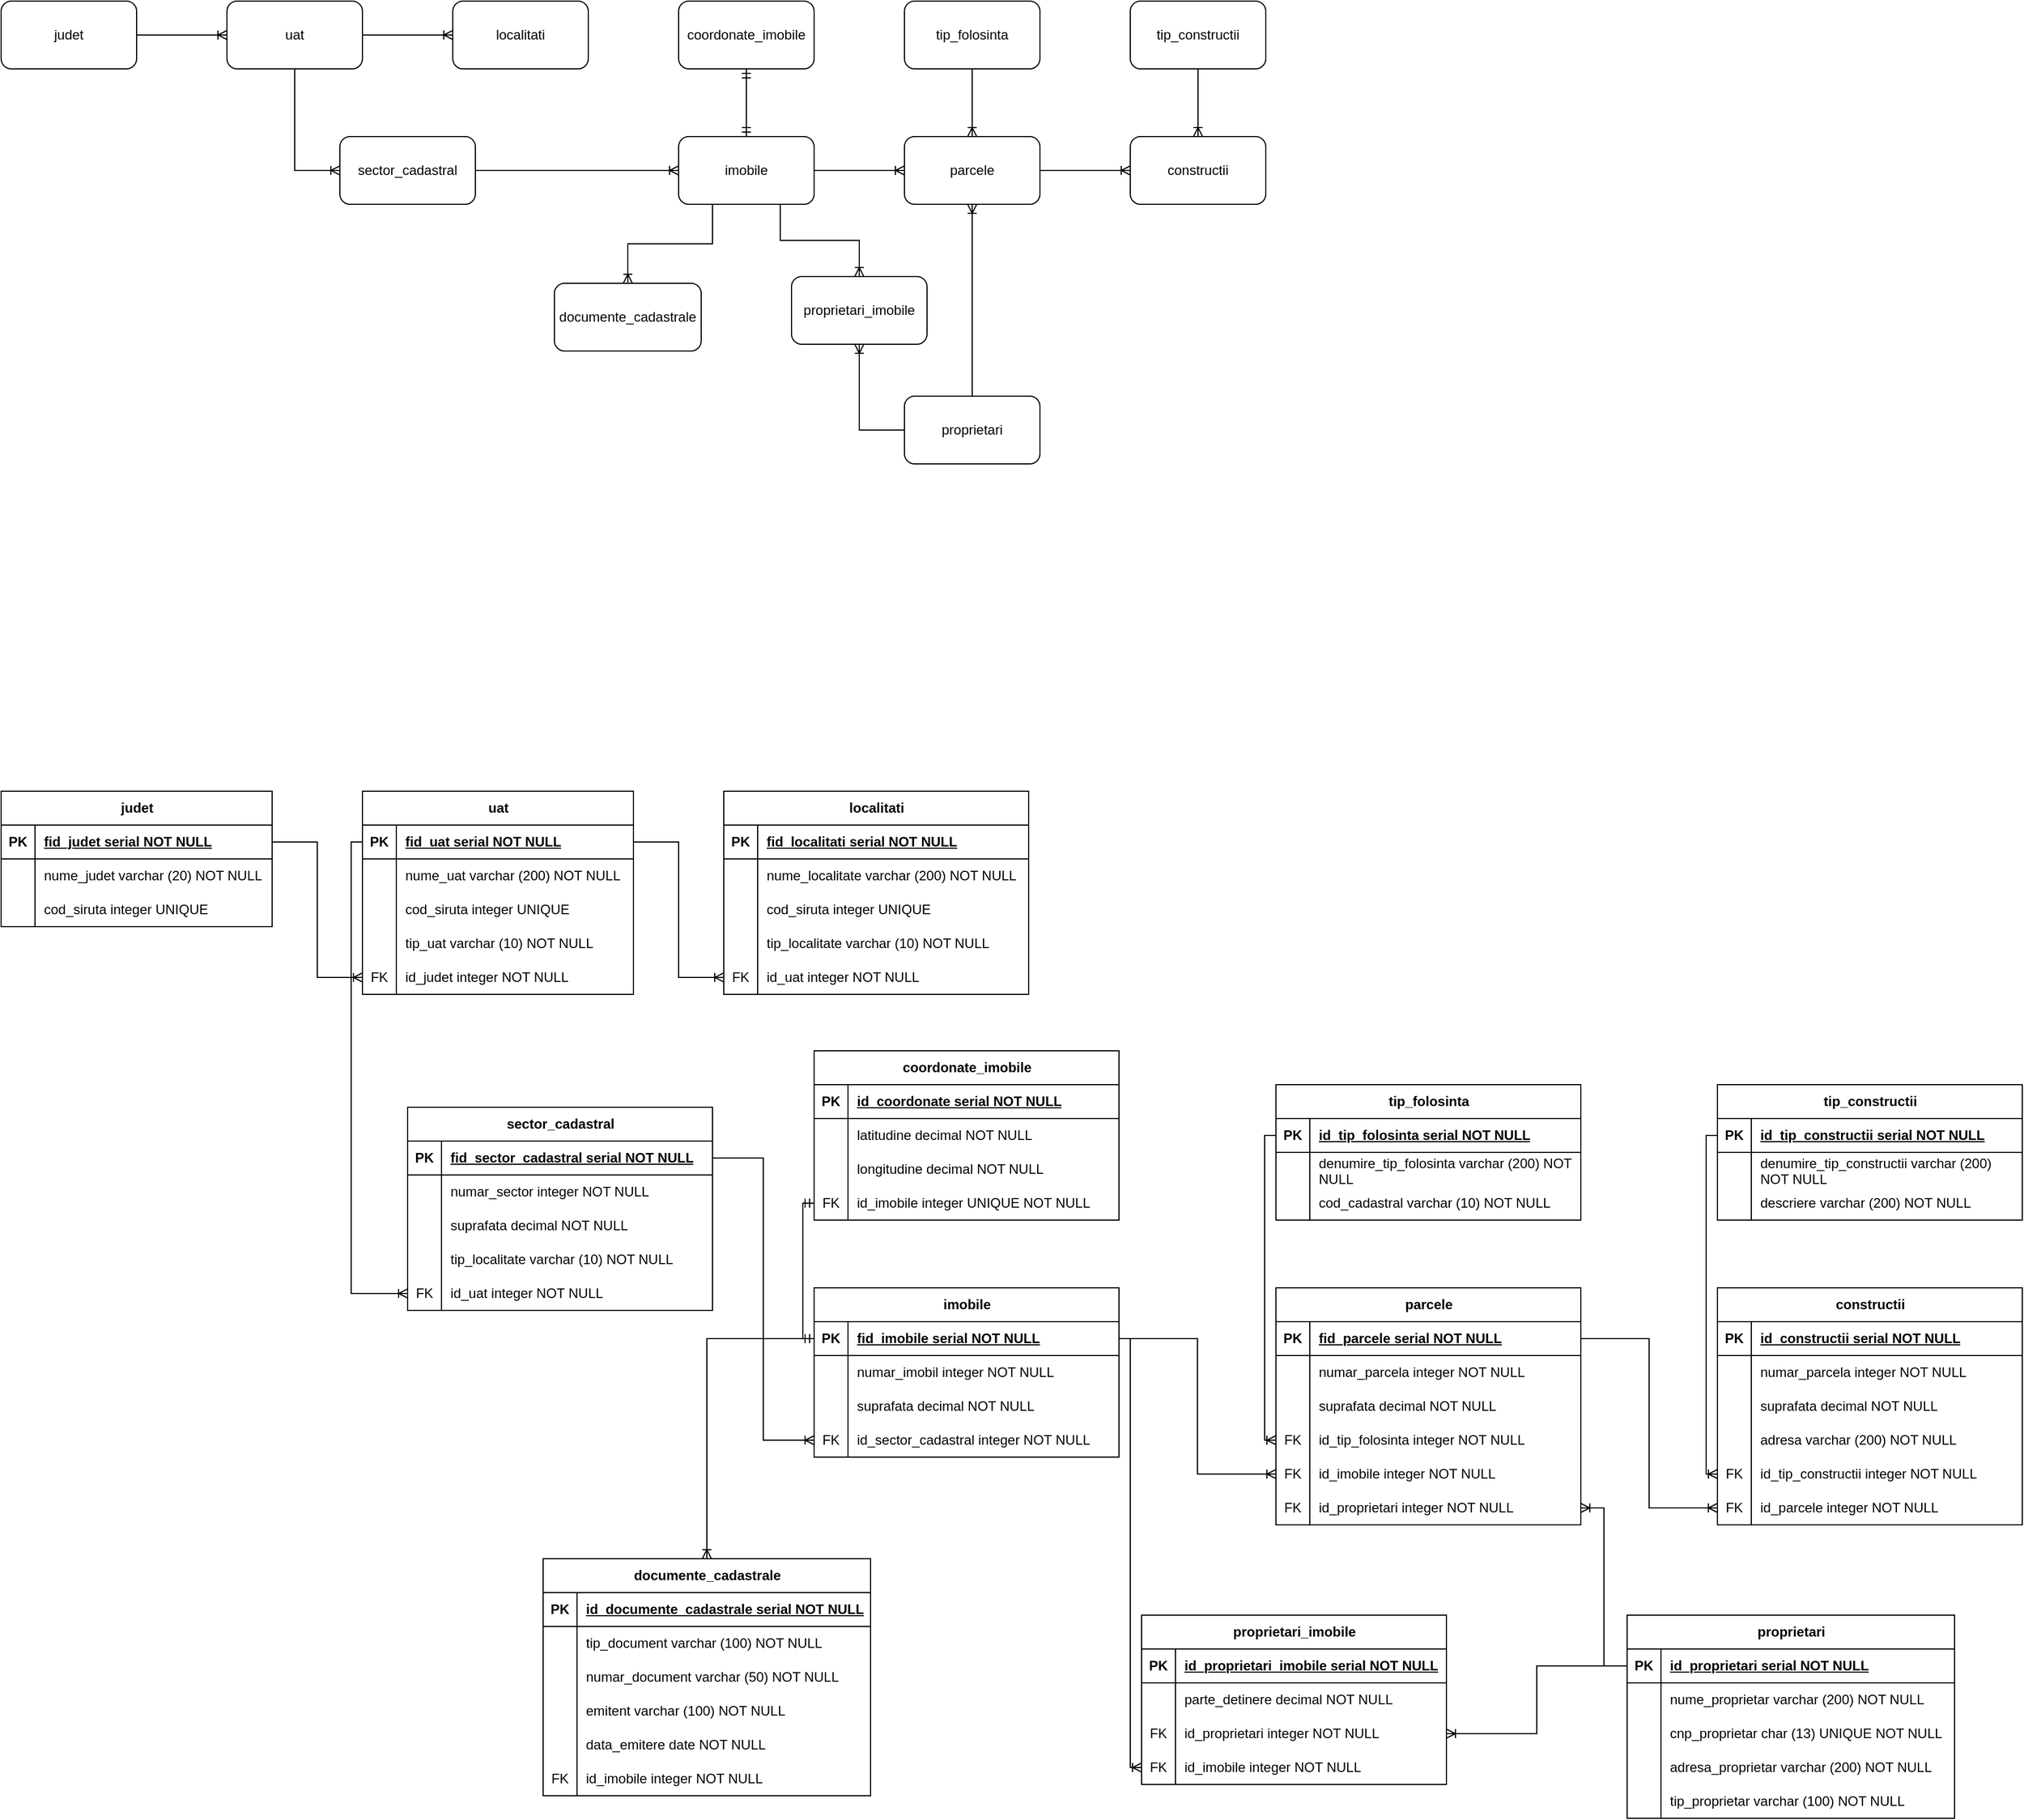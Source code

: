 <mxfile version="26.0.5">
  <diagram name="Pagină-1" id="abBxMgEqYK7l6YpY8Irt">
    <mxGraphModel dx="875" dy="471" grid="1" gridSize="10" guides="1" tooltips="1" connect="1" arrows="1" fold="1" page="1" pageScale="1" pageWidth="1169" pageHeight="827" math="0" shadow="0">
      <root>
        <mxCell id="0" />
        <mxCell id="1" parent="0" />
        <mxCell id="xboEN1Pxv9H1eeCVtn50-1" value="judet" style="rounded=1;whiteSpace=wrap;html=1;" vertex="1" parent="1">
          <mxGeometry x="40" y="140" width="120" height="60" as="geometry" />
        </mxCell>
        <mxCell id="xboEN1Pxv9H1eeCVtn50-2" value="uat" style="rounded=1;whiteSpace=wrap;html=1;" vertex="1" parent="1">
          <mxGeometry x="240" y="140" width="120" height="60" as="geometry" />
        </mxCell>
        <mxCell id="xboEN1Pxv9H1eeCVtn50-3" value="localitati" style="rounded=1;whiteSpace=wrap;html=1;" vertex="1" parent="1">
          <mxGeometry x="440" y="140" width="120" height="60" as="geometry" />
        </mxCell>
        <mxCell id="xboEN1Pxv9H1eeCVtn50-4" value="sector_cadastral" style="rounded=1;whiteSpace=wrap;html=1;" vertex="1" parent="1">
          <mxGeometry x="340" y="260" width="120" height="60" as="geometry" />
        </mxCell>
        <mxCell id="xboEN1Pxv9H1eeCVtn50-5" value="imobile" style="rounded=1;whiteSpace=wrap;html=1;" vertex="1" parent="1">
          <mxGeometry x="640" y="260" width="120" height="60" as="geometry" />
        </mxCell>
        <mxCell id="xboEN1Pxv9H1eeCVtn50-6" value="parcele" style="rounded=1;whiteSpace=wrap;html=1;" vertex="1" parent="1">
          <mxGeometry x="840" y="260" width="120" height="60" as="geometry" />
        </mxCell>
        <mxCell id="xboEN1Pxv9H1eeCVtn50-7" value="constructii" style="rounded=1;whiteSpace=wrap;html=1;" vertex="1" parent="1">
          <mxGeometry x="1040" y="260" width="120" height="60" as="geometry" />
        </mxCell>
        <mxCell id="xboEN1Pxv9H1eeCVtn50-8" value="proprietari" style="rounded=1;whiteSpace=wrap;html=1;" vertex="1" parent="1">
          <mxGeometry x="840" y="490" width="120" height="60" as="geometry" />
        </mxCell>
        <mxCell id="xboEN1Pxv9H1eeCVtn50-10" value="documente_cadastrale" style="rounded=1;whiteSpace=wrap;html=1;" vertex="1" parent="1">
          <mxGeometry x="530" y="390" width="130" height="60" as="geometry" />
        </mxCell>
        <mxCell id="xboEN1Pxv9H1eeCVtn50-13" value="tip_folosinta" style="rounded=1;whiteSpace=wrap;html=1;" vertex="1" parent="1">
          <mxGeometry x="840" y="140" width="120" height="60" as="geometry" />
        </mxCell>
        <mxCell id="xboEN1Pxv9H1eeCVtn50-14" value="tip_constructii" style="rounded=1;whiteSpace=wrap;html=1;" vertex="1" parent="1">
          <mxGeometry x="1040" y="140" width="120" height="60" as="geometry" />
        </mxCell>
        <mxCell id="xboEN1Pxv9H1eeCVtn50-16" value="proprietari_imobile" style="rounded=1;whiteSpace=wrap;html=1;" vertex="1" parent="1">
          <mxGeometry x="740" y="384" width="120" height="60" as="geometry" />
        </mxCell>
        <mxCell id="xboEN1Pxv9H1eeCVtn50-19" value="" style="edgeStyle=entityRelationEdgeStyle;fontSize=12;html=1;endArrow=ERoneToMany;rounded=0;exitX=1;exitY=0.5;exitDx=0;exitDy=0;entryX=0;entryY=0.5;entryDx=0;entryDy=0;" edge="1" parent="1" source="xboEN1Pxv9H1eeCVtn50-1" target="xboEN1Pxv9H1eeCVtn50-2">
          <mxGeometry width="100" height="100" relative="1" as="geometry">
            <mxPoint x="180" y="180" as="sourcePoint" />
            <mxPoint x="280" y="80" as="targetPoint" />
          </mxGeometry>
        </mxCell>
        <mxCell id="xboEN1Pxv9H1eeCVtn50-21" value="" style="edgeStyle=entityRelationEdgeStyle;fontSize=12;html=1;endArrow=ERoneToMany;rounded=0;exitX=1;exitY=0.5;exitDx=0;exitDy=0;entryX=0;entryY=0.5;entryDx=0;entryDy=0;" edge="1" parent="1" source="xboEN1Pxv9H1eeCVtn50-2" target="xboEN1Pxv9H1eeCVtn50-3">
          <mxGeometry width="100" height="100" relative="1" as="geometry">
            <mxPoint x="380" y="170" as="sourcePoint" />
            <mxPoint x="480" y="70" as="targetPoint" />
          </mxGeometry>
        </mxCell>
        <mxCell id="xboEN1Pxv9H1eeCVtn50-22" value="" style="fontSize=12;html=1;endArrow=ERoneToMany;rounded=0;entryX=0;entryY=0.5;entryDx=0;entryDy=0;exitX=0.5;exitY=1;exitDx=0;exitDy=0;edgeStyle=orthogonalEdgeStyle;" edge="1" parent="1" source="xboEN1Pxv9H1eeCVtn50-2" target="xboEN1Pxv9H1eeCVtn50-4">
          <mxGeometry width="100" height="100" relative="1" as="geometry">
            <mxPoint x="300" y="240" as="sourcePoint" />
            <mxPoint x="520" y="240" as="targetPoint" />
          </mxGeometry>
        </mxCell>
        <mxCell id="xboEN1Pxv9H1eeCVtn50-25" value="" style="edgeStyle=entityRelationEdgeStyle;fontSize=12;html=1;endArrow=ERoneToMany;rounded=0;exitX=1;exitY=0.5;exitDx=0;exitDy=0;entryX=0;entryY=0.5;entryDx=0;entryDy=0;" edge="1" parent="1" source="xboEN1Pxv9H1eeCVtn50-5" target="xboEN1Pxv9H1eeCVtn50-6">
          <mxGeometry width="100" height="100" relative="1" as="geometry">
            <mxPoint x="640" y="340" as="sourcePoint" />
            <mxPoint x="740" y="240" as="targetPoint" />
          </mxGeometry>
        </mxCell>
        <mxCell id="xboEN1Pxv9H1eeCVtn50-26" value="" style="edgeStyle=entityRelationEdgeStyle;fontSize=12;html=1;endArrow=ERoneToMany;rounded=0;exitX=1;exitY=0.5;exitDx=0;exitDy=0;entryX=0;entryY=0.5;entryDx=0;entryDy=0;" edge="1" parent="1" source="xboEN1Pxv9H1eeCVtn50-6" target="xboEN1Pxv9H1eeCVtn50-7">
          <mxGeometry width="100" height="100" relative="1" as="geometry">
            <mxPoint x="980" y="290" as="sourcePoint" />
            <mxPoint x="1080" y="190" as="targetPoint" />
          </mxGeometry>
        </mxCell>
        <mxCell id="xboEN1Pxv9H1eeCVtn50-27" value="coordonate_imobile" style="rounded=1;whiteSpace=wrap;html=1;" vertex="1" parent="1">
          <mxGeometry x="640" y="140" width="120" height="60" as="geometry" />
        </mxCell>
        <mxCell id="xboEN1Pxv9H1eeCVtn50-28" value="" style="fontSize=12;html=1;endArrow=ERmandOne;startArrow=ERmandOne;rounded=0;exitX=0.5;exitY=0;exitDx=0;exitDy=0;entryX=0.5;entryY=1;entryDx=0;entryDy=0;" edge="1" parent="1" source="xboEN1Pxv9H1eeCVtn50-5" target="xboEN1Pxv9H1eeCVtn50-27">
          <mxGeometry width="100" height="100" relative="1" as="geometry">
            <mxPoint x="670" y="240" as="sourcePoint" />
            <mxPoint x="770" y="140" as="targetPoint" />
          </mxGeometry>
        </mxCell>
        <mxCell id="xboEN1Pxv9H1eeCVtn50-29" value="" style="fontSize=12;html=1;endArrow=ERoneToMany;rounded=0;exitX=0.25;exitY=1;exitDx=0;exitDy=0;entryX=0.5;entryY=0;entryDx=0;entryDy=0;edgeStyle=orthogonalEdgeStyle;" edge="1" parent="1" source="xboEN1Pxv9H1eeCVtn50-5" target="xboEN1Pxv9H1eeCVtn50-10">
          <mxGeometry width="100" height="100" relative="1" as="geometry">
            <mxPoint x="800" y="420" as="sourcePoint" />
            <mxPoint x="585" y="384" as="targetPoint" />
          </mxGeometry>
        </mxCell>
        <mxCell id="xboEN1Pxv9H1eeCVtn50-31" value="" style="fontSize=12;html=1;endArrow=ERoneToMany;rounded=0;exitX=0.5;exitY=1;exitDx=0;exitDy=0;entryX=0.5;entryY=0;entryDx=0;entryDy=0;" edge="1" parent="1" source="xboEN1Pxv9H1eeCVtn50-13" target="xboEN1Pxv9H1eeCVtn50-6">
          <mxGeometry width="100" height="100" relative="1" as="geometry">
            <mxPoint x="890" y="230" as="sourcePoint" />
            <mxPoint x="990" y="130" as="targetPoint" />
          </mxGeometry>
        </mxCell>
        <mxCell id="xboEN1Pxv9H1eeCVtn50-32" value="" style="fontSize=12;html=1;endArrow=ERoneToMany;rounded=0;exitX=0.5;exitY=1;exitDx=0;exitDy=0;entryX=0.5;entryY=0;entryDx=0;entryDy=0;" edge="1" parent="1" source="xboEN1Pxv9H1eeCVtn50-14" target="xboEN1Pxv9H1eeCVtn50-7">
          <mxGeometry width="100" height="100" relative="1" as="geometry">
            <mxPoint x="1110" y="240" as="sourcePoint" />
            <mxPoint x="1210" y="140" as="targetPoint" />
          </mxGeometry>
        </mxCell>
        <mxCell id="xboEN1Pxv9H1eeCVtn50-34" value="" style="fontSize=12;html=1;endArrow=ERoneToMany;rounded=0;exitX=0;exitY=0.5;exitDx=0;exitDy=0;entryX=0.5;entryY=1;entryDx=0;entryDy=0;edgeStyle=orthogonalEdgeStyle;" edge="1" parent="1" source="xboEN1Pxv9H1eeCVtn50-8" target="xboEN1Pxv9H1eeCVtn50-16">
          <mxGeometry width="100" height="100" relative="1" as="geometry">
            <mxPoint x="830" y="464" as="sourcePoint" />
            <mxPoint x="930" y="364" as="targetPoint" />
          </mxGeometry>
        </mxCell>
        <mxCell id="xboEN1Pxv9H1eeCVtn50-35" value="" style="edgeStyle=orthogonalEdgeStyle;fontSize=12;html=1;endArrow=ERoneToMany;rounded=0;exitX=0.75;exitY=1;exitDx=0;exitDy=0;entryX=0.5;entryY=0;entryDx=0;entryDy=0;" edge="1" parent="1" source="xboEN1Pxv9H1eeCVtn50-5" target="xboEN1Pxv9H1eeCVtn50-16">
          <mxGeometry width="100" height="100" relative="1" as="geometry">
            <mxPoint x="730" y="360" as="sourcePoint" />
            <mxPoint x="830" y="260" as="targetPoint" />
          </mxGeometry>
        </mxCell>
        <mxCell id="xboEN1Pxv9H1eeCVtn50-37" value="" style="fontSize=12;html=1;endArrow=ERoneToMany;rounded=0;exitX=0.5;exitY=0;exitDx=0;exitDy=0;entryX=0.5;entryY=1;entryDx=0;entryDy=0;" edge="1" parent="1" source="xboEN1Pxv9H1eeCVtn50-8" target="xboEN1Pxv9H1eeCVtn50-6">
          <mxGeometry width="100" height="100" relative="1" as="geometry">
            <mxPoint x="870" y="430" as="sourcePoint" />
            <mxPoint x="970" y="330" as="targetPoint" />
          </mxGeometry>
        </mxCell>
        <mxCell id="xboEN1Pxv9H1eeCVtn50-51" value="judet" style="shape=table;startSize=30;container=1;collapsible=1;childLayout=tableLayout;fixedRows=1;rowLines=0;fontStyle=1;align=center;resizeLast=1;html=1;" vertex="1" parent="1">
          <mxGeometry x="40" y="840" width="240" height="120" as="geometry" />
        </mxCell>
        <mxCell id="xboEN1Pxv9H1eeCVtn50-52" value="" style="shape=tableRow;horizontal=0;startSize=0;swimlaneHead=0;swimlaneBody=0;fillColor=none;collapsible=0;dropTarget=0;points=[[0,0.5],[1,0.5]];portConstraint=eastwest;top=0;left=0;right=0;bottom=1;" vertex="1" parent="xboEN1Pxv9H1eeCVtn50-51">
          <mxGeometry y="30" width="240" height="30" as="geometry" />
        </mxCell>
        <mxCell id="xboEN1Pxv9H1eeCVtn50-53" value="PK" style="shape=partialRectangle;connectable=0;fillColor=none;top=0;left=0;bottom=0;right=0;fontStyle=1;overflow=hidden;whiteSpace=wrap;html=1;" vertex="1" parent="xboEN1Pxv9H1eeCVtn50-52">
          <mxGeometry width="30" height="30" as="geometry">
            <mxRectangle width="30" height="30" as="alternateBounds" />
          </mxGeometry>
        </mxCell>
        <mxCell id="xboEN1Pxv9H1eeCVtn50-54" value="fid_judet serial NOT NULL" style="shape=partialRectangle;connectable=0;fillColor=none;top=0;left=0;bottom=0;right=0;align=left;spacingLeft=6;fontStyle=5;overflow=hidden;whiteSpace=wrap;html=1;" vertex="1" parent="xboEN1Pxv9H1eeCVtn50-52">
          <mxGeometry x="30" width="210" height="30" as="geometry">
            <mxRectangle width="210" height="30" as="alternateBounds" />
          </mxGeometry>
        </mxCell>
        <mxCell id="xboEN1Pxv9H1eeCVtn50-55" value="" style="shape=tableRow;horizontal=0;startSize=0;swimlaneHead=0;swimlaneBody=0;fillColor=none;collapsible=0;dropTarget=0;points=[[0,0.5],[1,0.5]];portConstraint=eastwest;top=0;left=0;right=0;bottom=0;" vertex="1" parent="xboEN1Pxv9H1eeCVtn50-51">
          <mxGeometry y="60" width="240" height="30" as="geometry" />
        </mxCell>
        <mxCell id="xboEN1Pxv9H1eeCVtn50-56" value="" style="shape=partialRectangle;connectable=0;fillColor=none;top=0;left=0;bottom=0;right=0;editable=1;overflow=hidden;whiteSpace=wrap;html=1;" vertex="1" parent="xboEN1Pxv9H1eeCVtn50-55">
          <mxGeometry width="30" height="30" as="geometry">
            <mxRectangle width="30" height="30" as="alternateBounds" />
          </mxGeometry>
        </mxCell>
        <mxCell id="xboEN1Pxv9H1eeCVtn50-57" value="nume_judet varchar (20) NOT NULL" style="shape=partialRectangle;connectable=0;fillColor=none;top=0;left=0;bottom=0;right=0;align=left;spacingLeft=6;overflow=hidden;whiteSpace=wrap;html=1;" vertex="1" parent="xboEN1Pxv9H1eeCVtn50-55">
          <mxGeometry x="30" width="210" height="30" as="geometry">
            <mxRectangle width="210" height="30" as="alternateBounds" />
          </mxGeometry>
        </mxCell>
        <mxCell id="xboEN1Pxv9H1eeCVtn50-58" value="" style="shape=tableRow;horizontal=0;startSize=0;swimlaneHead=0;swimlaneBody=0;fillColor=none;collapsible=0;dropTarget=0;points=[[0,0.5],[1,0.5]];portConstraint=eastwest;top=0;left=0;right=0;bottom=0;" vertex="1" parent="xboEN1Pxv9H1eeCVtn50-51">
          <mxGeometry y="90" width="240" height="30" as="geometry" />
        </mxCell>
        <mxCell id="xboEN1Pxv9H1eeCVtn50-59" value="" style="shape=partialRectangle;connectable=0;fillColor=none;top=0;left=0;bottom=0;right=0;editable=1;overflow=hidden;whiteSpace=wrap;html=1;" vertex="1" parent="xboEN1Pxv9H1eeCVtn50-58">
          <mxGeometry width="30" height="30" as="geometry">
            <mxRectangle width="30" height="30" as="alternateBounds" />
          </mxGeometry>
        </mxCell>
        <mxCell id="xboEN1Pxv9H1eeCVtn50-60" value="cod_siruta integer UNIQUE" style="shape=partialRectangle;connectable=0;fillColor=none;top=0;left=0;bottom=0;right=0;align=left;spacingLeft=6;overflow=hidden;whiteSpace=wrap;html=1;" vertex="1" parent="xboEN1Pxv9H1eeCVtn50-58">
          <mxGeometry x="30" width="210" height="30" as="geometry">
            <mxRectangle width="210" height="30" as="alternateBounds" />
          </mxGeometry>
        </mxCell>
        <mxCell id="xboEN1Pxv9H1eeCVtn50-77" value="uat" style="shape=table;startSize=30;container=1;collapsible=1;childLayout=tableLayout;fixedRows=1;rowLines=0;fontStyle=1;align=center;resizeLast=1;html=1;" vertex="1" parent="1">
          <mxGeometry x="360" y="840" width="240" height="180" as="geometry" />
        </mxCell>
        <mxCell id="xboEN1Pxv9H1eeCVtn50-78" value="" style="shape=tableRow;horizontal=0;startSize=0;swimlaneHead=0;swimlaneBody=0;fillColor=none;collapsible=0;dropTarget=0;points=[[0,0.5],[1,0.5]];portConstraint=eastwest;top=0;left=0;right=0;bottom=1;" vertex="1" parent="xboEN1Pxv9H1eeCVtn50-77">
          <mxGeometry y="30" width="240" height="30" as="geometry" />
        </mxCell>
        <mxCell id="xboEN1Pxv9H1eeCVtn50-79" value="PK" style="shape=partialRectangle;connectable=0;fillColor=none;top=0;left=0;bottom=0;right=0;fontStyle=1;overflow=hidden;whiteSpace=wrap;html=1;" vertex="1" parent="xboEN1Pxv9H1eeCVtn50-78">
          <mxGeometry width="30" height="30" as="geometry">
            <mxRectangle width="30" height="30" as="alternateBounds" />
          </mxGeometry>
        </mxCell>
        <mxCell id="xboEN1Pxv9H1eeCVtn50-80" value="fid_uat serial NOT NULL" style="shape=partialRectangle;connectable=0;fillColor=none;top=0;left=0;bottom=0;right=0;align=left;spacingLeft=6;fontStyle=5;overflow=hidden;whiteSpace=wrap;html=1;" vertex="1" parent="xboEN1Pxv9H1eeCVtn50-78">
          <mxGeometry x="30" width="210" height="30" as="geometry">
            <mxRectangle width="210" height="30" as="alternateBounds" />
          </mxGeometry>
        </mxCell>
        <mxCell id="xboEN1Pxv9H1eeCVtn50-81" value="" style="shape=tableRow;horizontal=0;startSize=0;swimlaneHead=0;swimlaneBody=0;fillColor=none;collapsible=0;dropTarget=0;points=[[0,0.5],[1,0.5]];portConstraint=eastwest;top=0;left=0;right=0;bottom=0;" vertex="1" parent="xboEN1Pxv9H1eeCVtn50-77">
          <mxGeometry y="60" width="240" height="30" as="geometry" />
        </mxCell>
        <mxCell id="xboEN1Pxv9H1eeCVtn50-82" value="" style="shape=partialRectangle;connectable=0;fillColor=none;top=0;left=0;bottom=0;right=0;editable=1;overflow=hidden;whiteSpace=wrap;html=1;" vertex="1" parent="xboEN1Pxv9H1eeCVtn50-81">
          <mxGeometry width="30" height="30" as="geometry">
            <mxRectangle width="30" height="30" as="alternateBounds" />
          </mxGeometry>
        </mxCell>
        <mxCell id="xboEN1Pxv9H1eeCVtn50-83" value="nume_uat varchar (200) NOT NULL" style="shape=partialRectangle;connectable=0;fillColor=none;top=0;left=0;bottom=0;right=0;align=left;spacingLeft=6;overflow=hidden;whiteSpace=wrap;html=1;" vertex="1" parent="xboEN1Pxv9H1eeCVtn50-81">
          <mxGeometry x="30" width="210" height="30" as="geometry">
            <mxRectangle width="210" height="30" as="alternateBounds" />
          </mxGeometry>
        </mxCell>
        <mxCell id="xboEN1Pxv9H1eeCVtn50-84" value="" style="shape=tableRow;horizontal=0;startSize=0;swimlaneHead=0;swimlaneBody=0;fillColor=none;collapsible=0;dropTarget=0;points=[[0,0.5],[1,0.5]];portConstraint=eastwest;top=0;left=0;right=0;bottom=0;" vertex="1" parent="xboEN1Pxv9H1eeCVtn50-77">
          <mxGeometry y="90" width="240" height="30" as="geometry" />
        </mxCell>
        <mxCell id="xboEN1Pxv9H1eeCVtn50-85" value="" style="shape=partialRectangle;connectable=0;fillColor=none;top=0;left=0;bottom=0;right=0;editable=1;overflow=hidden;whiteSpace=wrap;html=1;" vertex="1" parent="xboEN1Pxv9H1eeCVtn50-84">
          <mxGeometry width="30" height="30" as="geometry">
            <mxRectangle width="30" height="30" as="alternateBounds" />
          </mxGeometry>
        </mxCell>
        <mxCell id="xboEN1Pxv9H1eeCVtn50-86" value="cod_siruta integer UNIQUE" style="shape=partialRectangle;connectable=0;fillColor=none;top=0;left=0;bottom=0;right=0;align=left;spacingLeft=6;overflow=hidden;whiteSpace=wrap;html=1;" vertex="1" parent="xboEN1Pxv9H1eeCVtn50-84">
          <mxGeometry x="30" width="210" height="30" as="geometry">
            <mxRectangle width="210" height="30" as="alternateBounds" />
          </mxGeometry>
        </mxCell>
        <mxCell id="xboEN1Pxv9H1eeCVtn50-97" value="" style="shape=tableRow;horizontal=0;startSize=0;swimlaneHead=0;swimlaneBody=0;fillColor=none;collapsible=0;dropTarget=0;points=[[0,0.5],[1,0.5]];portConstraint=eastwest;top=0;left=0;right=0;bottom=0;" vertex="1" parent="xboEN1Pxv9H1eeCVtn50-77">
          <mxGeometry y="120" width="240" height="30" as="geometry" />
        </mxCell>
        <mxCell id="xboEN1Pxv9H1eeCVtn50-98" value="" style="shape=partialRectangle;connectable=0;fillColor=none;top=0;left=0;bottom=0;right=0;editable=1;overflow=hidden;whiteSpace=wrap;html=1;" vertex="1" parent="xboEN1Pxv9H1eeCVtn50-97">
          <mxGeometry width="30" height="30" as="geometry">
            <mxRectangle width="30" height="30" as="alternateBounds" />
          </mxGeometry>
        </mxCell>
        <mxCell id="xboEN1Pxv9H1eeCVtn50-99" value="tip_uat varchar (10) NOT NULL" style="shape=partialRectangle;connectable=0;fillColor=none;top=0;left=0;bottom=0;right=0;align=left;spacingLeft=6;overflow=hidden;whiteSpace=wrap;html=1;" vertex="1" parent="xboEN1Pxv9H1eeCVtn50-97">
          <mxGeometry x="30" width="210" height="30" as="geometry">
            <mxRectangle width="210" height="30" as="alternateBounds" />
          </mxGeometry>
        </mxCell>
        <mxCell id="xboEN1Pxv9H1eeCVtn50-115" value="" style="shape=tableRow;horizontal=0;startSize=0;swimlaneHead=0;swimlaneBody=0;fillColor=none;collapsible=0;dropTarget=0;points=[[0,0.5],[1,0.5]];portConstraint=eastwest;top=0;left=0;right=0;bottom=0;" vertex="1" parent="xboEN1Pxv9H1eeCVtn50-77">
          <mxGeometry y="150" width="240" height="30" as="geometry" />
        </mxCell>
        <mxCell id="xboEN1Pxv9H1eeCVtn50-116" value="FK" style="shape=partialRectangle;connectable=0;fillColor=none;top=0;left=0;bottom=0;right=0;editable=1;overflow=hidden;whiteSpace=wrap;html=1;" vertex="1" parent="xboEN1Pxv9H1eeCVtn50-115">
          <mxGeometry width="30" height="30" as="geometry">
            <mxRectangle width="30" height="30" as="alternateBounds" />
          </mxGeometry>
        </mxCell>
        <mxCell id="xboEN1Pxv9H1eeCVtn50-117" value="id_judet integer NOT NULL&amp;nbsp;" style="shape=partialRectangle;connectable=0;fillColor=none;top=0;left=0;bottom=0;right=0;align=left;spacingLeft=6;overflow=hidden;whiteSpace=wrap;html=1;" vertex="1" parent="xboEN1Pxv9H1eeCVtn50-115">
          <mxGeometry x="30" width="210" height="30" as="geometry">
            <mxRectangle width="210" height="30" as="alternateBounds" />
          </mxGeometry>
        </mxCell>
        <mxCell id="xboEN1Pxv9H1eeCVtn50-100" value="" style="edgeStyle=orthogonalEdgeStyle;fontSize=12;html=1;endArrow=ERoneToMany;rounded=0;exitX=1;exitY=0.5;exitDx=0;exitDy=0;entryX=0;entryY=0.5;entryDx=0;entryDy=0;" edge="1" parent="1" source="xboEN1Pxv9H1eeCVtn50-52" target="xboEN1Pxv9H1eeCVtn50-115">
          <mxGeometry width="100" height="100" relative="1" as="geometry">
            <mxPoint x="290" y="870" as="sourcePoint" />
            <mxPoint x="390" y="770" as="targetPoint" />
          </mxGeometry>
        </mxCell>
        <mxCell id="xboEN1Pxv9H1eeCVtn50-101" value="localitati" style="shape=table;startSize=30;container=1;collapsible=1;childLayout=tableLayout;fixedRows=1;rowLines=0;fontStyle=1;align=center;resizeLast=1;html=1;" vertex="1" parent="1">
          <mxGeometry x="680" y="840" width="270" height="180" as="geometry" />
        </mxCell>
        <mxCell id="xboEN1Pxv9H1eeCVtn50-102" value="" style="shape=tableRow;horizontal=0;startSize=0;swimlaneHead=0;swimlaneBody=0;fillColor=none;collapsible=0;dropTarget=0;points=[[0,0.5],[1,0.5]];portConstraint=eastwest;top=0;left=0;right=0;bottom=1;" vertex="1" parent="xboEN1Pxv9H1eeCVtn50-101">
          <mxGeometry y="30" width="270" height="30" as="geometry" />
        </mxCell>
        <mxCell id="xboEN1Pxv9H1eeCVtn50-103" value="PK" style="shape=partialRectangle;connectable=0;fillColor=none;top=0;left=0;bottom=0;right=0;fontStyle=1;overflow=hidden;whiteSpace=wrap;html=1;" vertex="1" parent="xboEN1Pxv9H1eeCVtn50-102">
          <mxGeometry width="30" height="30" as="geometry">
            <mxRectangle width="30" height="30" as="alternateBounds" />
          </mxGeometry>
        </mxCell>
        <mxCell id="xboEN1Pxv9H1eeCVtn50-104" value="fid_localitati serial NOT NULL" style="shape=partialRectangle;connectable=0;fillColor=none;top=0;left=0;bottom=0;right=0;align=left;spacingLeft=6;fontStyle=5;overflow=hidden;whiteSpace=wrap;html=1;" vertex="1" parent="xboEN1Pxv9H1eeCVtn50-102">
          <mxGeometry x="30" width="240" height="30" as="geometry">
            <mxRectangle width="240" height="30" as="alternateBounds" />
          </mxGeometry>
        </mxCell>
        <mxCell id="xboEN1Pxv9H1eeCVtn50-105" value="" style="shape=tableRow;horizontal=0;startSize=0;swimlaneHead=0;swimlaneBody=0;fillColor=none;collapsible=0;dropTarget=0;points=[[0,0.5],[1,0.5]];portConstraint=eastwest;top=0;left=0;right=0;bottom=0;" vertex="1" parent="xboEN1Pxv9H1eeCVtn50-101">
          <mxGeometry y="60" width="270" height="30" as="geometry" />
        </mxCell>
        <mxCell id="xboEN1Pxv9H1eeCVtn50-106" value="" style="shape=partialRectangle;connectable=0;fillColor=none;top=0;left=0;bottom=0;right=0;editable=1;overflow=hidden;whiteSpace=wrap;html=1;" vertex="1" parent="xboEN1Pxv9H1eeCVtn50-105">
          <mxGeometry width="30" height="30" as="geometry">
            <mxRectangle width="30" height="30" as="alternateBounds" />
          </mxGeometry>
        </mxCell>
        <mxCell id="xboEN1Pxv9H1eeCVtn50-107" value="nume_localitate varchar (200) NOT NULL" style="shape=partialRectangle;connectable=0;fillColor=none;top=0;left=0;bottom=0;right=0;align=left;spacingLeft=6;overflow=hidden;whiteSpace=wrap;html=1;" vertex="1" parent="xboEN1Pxv9H1eeCVtn50-105">
          <mxGeometry x="30" width="240" height="30" as="geometry">
            <mxRectangle width="240" height="30" as="alternateBounds" />
          </mxGeometry>
        </mxCell>
        <mxCell id="xboEN1Pxv9H1eeCVtn50-108" value="" style="shape=tableRow;horizontal=0;startSize=0;swimlaneHead=0;swimlaneBody=0;fillColor=none;collapsible=0;dropTarget=0;points=[[0,0.5],[1,0.5]];portConstraint=eastwest;top=0;left=0;right=0;bottom=0;" vertex="1" parent="xboEN1Pxv9H1eeCVtn50-101">
          <mxGeometry y="90" width="270" height="30" as="geometry" />
        </mxCell>
        <mxCell id="xboEN1Pxv9H1eeCVtn50-109" value="" style="shape=partialRectangle;connectable=0;fillColor=none;top=0;left=0;bottom=0;right=0;editable=1;overflow=hidden;whiteSpace=wrap;html=1;" vertex="1" parent="xboEN1Pxv9H1eeCVtn50-108">
          <mxGeometry width="30" height="30" as="geometry">
            <mxRectangle width="30" height="30" as="alternateBounds" />
          </mxGeometry>
        </mxCell>
        <mxCell id="xboEN1Pxv9H1eeCVtn50-110" value="cod_siruta integer UNIQUE" style="shape=partialRectangle;connectable=0;fillColor=none;top=0;left=0;bottom=0;right=0;align=left;spacingLeft=6;overflow=hidden;whiteSpace=wrap;html=1;" vertex="1" parent="xboEN1Pxv9H1eeCVtn50-108">
          <mxGeometry x="30" width="240" height="30" as="geometry">
            <mxRectangle width="240" height="30" as="alternateBounds" />
          </mxGeometry>
        </mxCell>
        <mxCell id="xboEN1Pxv9H1eeCVtn50-111" value="" style="shape=tableRow;horizontal=0;startSize=0;swimlaneHead=0;swimlaneBody=0;fillColor=none;collapsible=0;dropTarget=0;points=[[0,0.5],[1,0.5]];portConstraint=eastwest;top=0;left=0;right=0;bottom=0;" vertex="1" parent="xboEN1Pxv9H1eeCVtn50-101">
          <mxGeometry y="120" width="270" height="30" as="geometry" />
        </mxCell>
        <mxCell id="xboEN1Pxv9H1eeCVtn50-112" value="" style="shape=partialRectangle;connectable=0;fillColor=none;top=0;left=0;bottom=0;right=0;editable=1;overflow=hidden;whiteSpace=wrap;html=1;" vertex="1" parent="xboEN1Pxv9H1eeCVtn50-111">
          <mxGeometry width="30" height="30" as="geometry">
            <mxRectangle width="30" height="30" as="alternateBounds" />
          </mxGeometry>
        </mxCell>
        <mxCell id="xboEN1Pxv9H1eeCVtn50-113" value="tip_localitate varchar (10) NOT NULL" style="shape=partialRectangle;connectable=0;fillColor=none;top=0;left=0;bottom=0;right=0;align=left;spacingLeft=6;overflow=hidden;whiteSpace=wrap;html=1;" vertex="1" parent="xboEN1Pxv9H1eeCVtn50-111">
          <mxGeometry x="30" width="240" height="30" as="geometry">
            <mxRectangle width="240" height="30" as="alternateBounds" />
          </mxGeometry>
        </mxCell>
        <mxCell id="xboEN1Pxv9H1eeCVtn50-118" value="" style="shape=tableRow;horizontal=0;startSize=0;swimlaneHead=0;swimlaneBody=0;fillColor=none;collapsible=0;dropTarget=0;points=[[0,0.5],[1,0.5]];portConstraint=eastwest;top=0;left=0;right=0;bottom=0;" vertex="1" parent="xboEN1Pxv9H1eeCVtn50-101">
          <mxGeometry y="150" width="270" height="30" as="geometry" />
        </mxCell>
        <mxCell id="xboEN1Pxv9H1eeCVtn50-119" value="FK" style="shape=partialRectangle;connectable=0;fillColor=none;top=0;left=0;bottom=0;right=0;editable=1;overflow=hidden;whiteSpace=wrap;html=1;" vertex="1" parent="xboEN1Pxv9H1eeCVtn50-118">
          <mxGeometry width="30" height="30" as="geometry">
            <mxRectangle width="30" height="30" as="alternateBounds" />
          </mxGeometry>
        </mxCell>
        <mxCell id="xboEN1Pxv9H1eeCVtn50-120" value="id_uat integer NOT NULL&amp;nbsp;" style="shape=partialRectangle;connectable=0;fillColor=none;top=0;left=0;bottom=0;right=0;align=left;spacingLeft=6;overflow=hidden;whiteSpace=wrap;html=1;" vertex="1" parent="xboEN1Pxv9H1eeCVtn50-118">
          <mxGeometry x="30" width="240" height="30" as="geometry">
            <mxRectangle width="240" height="30" as="alternateBounds" />
          </mxGeometry>
        </mxCell>
        <mxCell id="xboEN1Pxv9H1eeCVtn50-114" value="" style="edgeStyle=orthogonalEdgeStyle;fontSize=12;html=1;endArrow=ERoneToMany;rounded=0;exitX=1;exitY=0.5;exitDx=0;exitDy=0;entryX=0;entryY=0.5;entryDx=0;entryDy=0;" edge="1" parent="1" source="xboEN1Pxv9H1eeCVtn50-78" target="xboEN1Pxv9H1eeCVtn50-118">
          <mxGeometry width="100" height="100" relative="1" as="geometry">
            <mxPoint x="630" y="1020" as="sourcePoint" />
            <mxPoint x="730" y="920" as="targetPoint" />
          </mxGeometry>
        </mxCell>
        <mxCell id="xboEN1Pxv9H1eeCVtn50-121" value="sector_cadastral" style="shape=table;startSize=30;container=1;collapsible=1;childLayout=tableLayout;fixedRows=1;rowLines=0;fontStyle=1;align=center;resizeLast=1;html=1;" vertex="1" parent="1">
          <mxGeometry x="400" y="1120" width="270" height="180" as="geometry" />
        </mxCell>
        <mxCell id="xboEN1Pxv9H1eeCVtn50-122" value="" style="shape=tableRow;horizontal=0;startSize=0;swimlaneHead=0;swimlaneBody=0;fillColor=none;collapsible=0;dropTarget=0;points=[[0,0.5],[1,0.5]];portConstraint=eastwest;top=0;left=0;right=0;bottom=1;" vertex="1" parent="xboEN1Pxv9H1eeCVtn50-121">
          <mxGeometry y="30" width="270" height="30" as="geometry" />
        </mxCell>
        <mxCell id="xboEN1Pxv9H1eeCVtn50-123" value="PK" style="shape=partialRectangle;connectable=0;fillColor=none;top=0;left=0;bottom=0;right=0;fontStyle=1;overflow=hidden;whiteSpace=wrap;html=1;" vertex="1" parent="xboEN1Pxv9H1eeCVtn50-122">
          <mxGeometry width="30" height="30" as="geometry">
            <mxRectangle width="30" height="30" as="alternateBounds" />
          </mxGeometry>
        </mxCell>
        <mxCell id="xboEN1Pxv9H1eeCVtn50-124" value="fid_sector_cadastral serial NOT NULL" style="shape=partialRectangle;connectable=0;fillColor=none;top=0;left=0;bottom=0;right=0;align=left;spacingLeft=6;fontStyle=5;overflow=hidden;whiteSpace=wrap;html=1;" vertex="1" parent="xboEN1Pxv9H1eeCVtn50-122">
          <mxGeometry x="30" width="240" height="30" as="geometry">
            <mxRectangle width="240" height="30" as="alternateBounds" />
          </mxGeometry>
        </mxCell>
        <mxCell id="xboEN1Pxv9H1eeCVtn50-125" value="" style="shape=tableRow;horizontal=0;startSize=0;swimlaneHead=0;swimlaneBody=0;fillColor=none;collapsible=0;dropTarget=0;points=[[0,0.5],[1,0.5]];portConstraint=eastwest;top=0;left=0;right=0;bottom=0;" vertex="1" parent="xboEN1Pxv9H1eeCVtn50-121">
          <mxGeometry y="60" width="270" height="30" as="geometry" />
        </mxCell>
        <mxCell id="xboEN1Pxv9H1eeCVtn50-126" value="" style="shape=partialRectangle;connectable=0;fillColor=none;top=0;left=0;bottom=0;right=0;editable=1;overflow=hidden;whiteSpace=wrap;html=1;" vertex="1" parent="xboEN1Pxv9H1eeCVtn50-125">
          <mxGeometry width="30" height="30" as="geometry">
            <mxRectangle width="30" height="30" as="alternateBounds" />
          </mxGeometry>
        </mxCell>
        <mxCell id="xboEN1Pxv9H1eeCVtn50-127" value="numar_sector integer NOT NULL" style="shape=partialRectangle;connectable=0;fillColor=none;top=0;left=0;bottom=0;right=0;align=left;spacingLeft=6;overflow=hidden;whiteSpace=wrap;html=1;" vertex="1" parent="xboEN1Pxv9H1eeCVtn50-125">
          <mxGeometry x="30" width="240" height="30" as="geometry">
            <mxRectangle width="240" height="30" as="alternateBounds" />
          </mxGeometry>
        </mxCell>
        <mxCell id="xboEN1Pxv9H1eeCVtn50-128" value="" style="shape=tableRow;horizontal=0;startSize=0;swimlaneHead=0;swimlaneBody=0;fillColor=none;collapsible=0;dropTarget=0;points=[[0,0.5],[1,0.5]];portConstraint=eastwest;top=0;left=0;right=0;bottom=0;" vertex="1" parent="xboEN1Pxv9H1eeCVtn50-121">
          <mxGeometry y="90" width="270" height="30" as="geometry" />
        </mxCell>
        <mxCell id="xboEN1Pxv9H1eeCVtn50-129" value="" style="shape=partialRectangle;connectable=0;fillColor=none;top=0;left=0;bottom=0;right=0;editable=1;overflow=hidden;whiteSpace=wrap;html=1;" vertex="1" parent="xboEN1Pxv9H1eeCVtn50-128">
          <mxGeometry width="30" height="30" as="geometry">
            <mxRectangle width="30" height="30" as="alternateBounds" />
          </mxGeometry>
        </mxCell>
        <mxCell id="xboEN1Pxv9H1eeCVtn50-130" value="suprafata decimal NOT NULL" style="shape=partialRectangle;connectable=0;fillColor=none;top=0;left=0;bottom=0;right=0;align=left;spacingLeft=6;overflow=hidden;whiteSpace=wrap;html=1;" vertex="1" parent="xboEN1Pxv9H1eeCVtn50-128">
          <mxGeometry x="30" width="240" height="30" as="geometry">
            <mxRectangle width="240" height="30" as="alternateBounds" />
          </mxGeometry>
        </mxCell>
        <mxCell id="xboEN1Pxv9H1eeCVtn50-131" value="" style="shape=tableRow;horizontal=0;startSize=0;swimlaneHead=0;swimlaneBody=0;fillColor=none;collapsible=0;dropTarget=0;points=[[0,0.5],[1,0.5]];portConstraint=eastwest;top=0;left=0;right=0;bottom=0;" vertex="1" parent="xboEN1Pxv9H1eeCVtn50-121">
          <mxGeometry y="120" width="270" height="30" as="geometry" />
        </mxCell>
        <mxCell id="xboEN1Pxv9H1eeCVtn50-132" value="" style="shape=partialRectangle;connectable=0;fillColor=none;top=0;left=0;bottom=0;right=0;editable=1;overflow=hidden;whiteSpace=wrap;html=1;" vertex="1" parent="xboEN1Pxv9H1eeCVtn50-131">
          <mxGeometry width="30" height="30" as="geometry">
            <mxRectangle width="30" height="30" as="alternateBounds" />
          </mxGeometry>
        </mxCell>
        <mxCell id="xboEN1Pxv9H1eeCVtn50-133" value="tip_localitate varchar (10) NOT NULL" style="shape=partialRectangle;connectable=0;fillColor=none;top=0;left=0;bottom=0;right=0;align=left;spacingLeft=6;overflow=hidden;whiteSpace=wrap;html=1;" vertex="1" parent="xboEN1Pxv9H1eeCVtn50-131">
          <mxGeometry x="30" width="240" height="30" as="geometry">
            <mxRectangle width="240" height="30" as="alternateBounds" />
          </mxGeometry>
        </mxCell>
        <mxCell id="xboEN1Pxv9H1eeCVtn50-134" value="" style="shape=tableRow;horizontal=0;startSize=0;swimlaneHead=0;swimlaneBody=0;fillColor=none;collapsible=0;dropTarget=0;points=[[0,0.5],[1,0.5]];portConstraint=eastwest;top=0;left=0;right=0;bottom=0;" vertex="1" parent="xboEN1Pxv9H1eeCVtn50-121">
          <mxGeometry y="150" width="270" height="30" as="geometry" />
        </mxCell>
        <mxCell id="xboEN1Pxv9H1eeCVtn50-135" value="FK" style="shape=partialRectangle;connectable=0;fillColor=none;top=0;left=0;bottom=0;right=0;editable=1;overflow=hidden;whiteSpace=wrap;html=1;" vertex="1" parent="xboEN1Pxv9H1eeCVtn50-134">
          <mxGeometry width="30" height="30" as="geometry">
            <mxRectangle width="30" height="30" as="alternateBounds" />
          </mxGeometry>
        </mxCell>
        <mxCell id="xboEN1Pxv9H1eeCVtn50-136" value="id_uat integer NOT NULL&amp;nbsp;" style="shape=partialRectangle;connectable=0;fillColor=none;top=0;left=0;bottom=0;right=0;align=left;spacingLeft=6;overflow=hidden;whiteSpace=wrap;html=1;" vertex="1" parent="xboEN1Pxv9H1eeCVtn50-134">
          <mxGeometry x="30" width="240" height="30" as="geometry">
            <mxRectangle width="240" height="30" as="alternateBounds" />
          </mxGeometry>
        </mxCell>
        <mxCell id="xboEN1Pxv9H1eeCVtn50-137" value="" style="edgeStyle=orthogonalEdgeStyle;fontSize=12;html=1;endArrow=ERoneToMany;rounded=0;entryX=0;entryY=0.5;entryDx=0;entryDy=0;exitX=0;exitY=0.5;exitDx=0;exitDy=0;" edge="1" parent="1" source="xboEN1Pxv9H1eeCVtn50-78" target="xboEN1Pxv9H1eeCVtn50-134">
          <mxGeometry width="100" height="100" relative="1" as="geometry">
            <mxPoint x="300" y="1250" as="sourcePoint" />
            <mxPoint x="400" y="1150" as="targetPoint" />
          </mxGeometry>
        </mxCell>
        <mxCell id="xboEN1Pxv9H1eeCVtn50-154" value="" style="edgeStyle=orthogonalEdgeStyle;fontSize=12;html=1;endArrow=ERoneToMany;rounded=0;exitX=1;exitY=0.5;exitDx=0;exitDy=0;entryX=0;entryY=0.5;entryDx=0;entryDy=0;" edge="1" parent="1" source="xboEN1Pxv9H1eeCVtn50-122" target="xboEN1Pxv9H1eeCVtn50-165">
          <mxGeometry width="100" height="100" relative="1" as="geometry">
            <mxPoint x="730" y="1180" as="sourcePoint" />
            <mxPoint x="840" y="1255.0" as="targetPoint" />
          </mxGeometry>
        </mxCell>
        <mxCell id="xboEN1Pxv9H1eeCVtn50-155" value="imobile" style="shape=table;startSize=30;container=1;collapsible=1;childLayout=tableLayout;fixedRows=1;rowLines=0;fontStyle=1;align=center;resizeLast=1;html=1;" vertex="1" parent="1">
          <mxGeometry x="760" y="1280" width="270" height="150" as="geometry" />
        </mxCell>
        <mxCell id="xboEN1Pxv9H1eeCVtn50-156" value="" style="shape=tableRow;horizontal=0;startSize=0;swimlaneHead=0;swimlaneBody=0;fillColor=none;collapsible=0;dropTarget=0;points=[[0,0.5],[1,0.5]];portConstraint=eastwest;top=0;left=0;right=0;bottom=1;" vertex="1" parent="xboEN1Pxv9H1eeCVtn50-155">
          <mxGeometry y="30" width="270" height="30" as="geometry" />
        </mxCell>
        <mxCell id="xboEN1Pxv9H1eeCVtn50-157" value="PK" style="shape=partialRectangle;connectable=0;fillColor=none;top=0;left=0;bottom=0;right=0;fontStyle=1;overflow=hidden;whiteSpace=wrap;html=1;" vertex="1" parent="xboEN1Pxv9H1eeCVtn50-156">
          <mxGeometry width="30" height="30" as="geometry">
            <mxRectangle width="30" height="30" as="alternateBounds" />
          </mxGeometry>
        </mxCell>
        <mxCell id="xboEN1Pxv9H1eeCVtn50-158" value="fid_imobile serial NOT NULL" style="shape=partialRectangle;connectable=0;fillColor=none;top=0;left=0;bottom=0;right=0;align=left;spacingLeft=6;fontStyle=5;overflow=hidden;whiteSpace=wrap;html=1;" vertex="1" parent="xboEN1Pxv9H1eeCVtn50-156">
          <mxGeometry x="30" width="240" height="30" as="geometry">
            <mxRectangle width="240" height="30" as="alternateBounds" />
          </mxGeometry>
        </mxCell>
        <mxCell id="xboEN1Pxv9H1eeCVtn50-159" value="" style="shape=tableRow;horizontal=0;startSize=0;swimlaneHead=0;swimlaneBody=0;fillColor=none;collapsible=0;dropTarget=0;points=[[0,0.5],[1,0.5]];portConstraint=eastwest;top=0;left=0;right=0;bottom=0;" vertex="1" parent="xboEN1Pxv9H1eeCVtn50-155">
          <mxGeometry y="60" width="270" height="30" as="geometry" />
        </mxCell>
        <mxCell id="xboEN1Pxv9H1eeCVtn50-160" value="" style="shape=partialRectangle;connectable=0;fillColor=none;top=0;left=0;bottom=0;right=0;editable=1;overflow=hidden;whiteSpace=wrap;html=1;" vertex="1" parent="xboEN1Pxv9H1eeCVtn50-159">
          <mxGeometry width="30" height="30" as="geometry">
            <mxRectangle width="30" height="30" as="alternateBounds" />
          </mxGeometry>
        </mxCell>
        <mxCell id="xboEN1Pxv9H1eeCVtn50-161" value="numar_imobil integer&lt;span style=&quot;background-color: transparent; color: light-dark(rgb(0, 0, 0), rgb(255, 255, 255));&quot;&gt;&amp;nbsp;NOT NULL&lt;/span&gt;" style="shape=partialRectangle;connectable=0;fillColor=none;top=0;left=0;bottom=0;right=0;align=left;spacingLeft=6;overflow=hidden;whiteSpace=wrap;html=1;" vertex="1" parent="xboEN1Pxv9H1eeCVtn50-159">
          <mxGeometry x="30" width="240" height="30" as="geometry">
            <mxRectangle width="240" height="30" as="alternateBounds" />
          </mxGeometry>
        </mxCell>
        <mxCell id="xboEN1Pxv9H1eeCVtn50-162" value="" style="shape=tableRow;horizontal=0;startSize=0;swimlaneHead=0;swimlaneBody=0;fillColor=none;collapsible=0;dropTarget=0;points=[[0,0.5],[1,0.5]];portConstraint=eastwest;top=0;left=0;right=0;bottom=0;" vertex="1" parent="xboEN1Pxv9H1eeCVtn50-155">
          <mxGeometry y="90" width="270" height="30" as="geometry" />
        </mxCell>
        <mxCell id="xboEN1Pxv9H1eeCVtn50-163" value="" style="shape=partialRectangle;connectable=0;fillColor=none;top=0;left=0;bottom=0;right=0;editable=1;overflow=hidden;whiteSpace=wrap;html=1;" vertex="1" parent="xboEN1Pxv9H1eeCVtn50-162">
          <mxGeometry width="30" height="30" as="geometry">
            <mxRectangle width="30" height="30" as="alternateBounds" />
          </mxGeometry>
        </mxCell>
        <mxCell id="xboEN1Pxv9H1eeCVtn50-164" value="suprafata decimal NOT NULL" style="shape=partialRectangle;connectable=0;fillColor=none;top=0;left=0;bottom=0;right=0;align=left;spacingLeft=6;overflow=hidden;whiteSpace=wrap;html=1;" vertex="1" parent="xboEN1Pxv9H1eeCVtn50-162">
          <mxGeometry x="30" width="240" height="30" as="geometry">
            <mxRectangle width="240" height="30" as="alternateBounds" />
          </mxGeometry>
        </mxCell>
        <mxCell id="xboEN1Pxv9H1eeCVtn50-165" value="" style="shape=tableRow;horizontal=0;startSize=0;swimlaneHead=0;swimlaneBody=0;fillColor=none;collapsible=0;dropTarget=0;points=[[0,0.5],[1,0.5]];portConstraint=eastwest;top=0;left=0;right=0;bottom=0;" vertex="1" parent="xboEN1Pxv9H1eeCVtn50-155">
          <mxGeometry y="120" width="270" height="30" as="geometry" />
        </mxCell>
        <mxCell id="xboEN1Pxv9H1eeCVtn50-166" value="FK" style="shape=partialRectangle;connectable=0;fillColor=none;top=0;left=0;bottom=0;right=0;editable=1;overflow=hidden;whiteSpace=wrap;html=1;" vertex="1" parent="xboEN1Pxv9H1eeCVtn50-165">
          <mxGeometry width="30" height="30" as="geometry">
            <mxRectangle width="30" height="30" as="alternateBounds" />
          </mxGeometry>
        </mxCell>
        <mxCell id="xboEN1Pxv9H1eeCVtn50-167" value="id_sector_cadastral integer NOT NULL&amp;nbsp;" style="shape=partialRectangle;connectable=0;fillColor=none;top=0;left=0;bottom=0;right=0;align=left;spacingLeft=6;overflow=hidden;whiteSpace=wrap;html=1;" vertex="1" parent="xboEN1Pxv9H1eeCVtn50-165">
          <mxGeometry x="30" width="240" height="30" as="geometry">
            <mxRectangle width="240" height="30" as="alternateBounds" />
          </mxGeometry>
        </mxCell>
        <mxCell id="xboEN1Pxv9H1eeCVtn50-168" value="" style="edgeStyle=entityRelationEdgeStyle;fontSize=12;html=1;endArrow=ERoneToMany;rounded=0;exitX=1;exitY=0.5;exitDx=0;exitDy=0;entryX=0;entryY=0.5;entryDx=0;entryDy=0;" edge="1" parent="1" source="xboEN1Pxv9H1eeCVtn50-4" target="xboEN1Pxv9H1eeCVtn50-5">
          <mxGeometry width="100" height="100" relative="1" as="geometry">
            <mxPoint x="500" y="300" as="sourcePoint" />
            <mxPoint x="600" y="200" as="targetPoint" />
          </mxGeometry>
        </mxCell>
        <mxCell id="xboEN1Pxv9H1eeCVtn50-169" value="parcele" style="shape=table;startSize=30;container=1;collapsible=1;childLayout=tableLayout;fixedRows=1;rowLines=0;fontStyle=1;align=center;resizeLast=1;html=1;" vertex="1" parent="1">
          <mxGeometry x="1169" y="1280" width="270" height="210" as="geometry" />
        </mxCell>
        <mxCell id="xboEN1Pxv9H1eeCVtn50-170" value="" style="shape=tableRow;horizontal=0;startSize=0;swimlaneHead=0;swimlaneBody=0;fillColor=none;collapsible=0;dropTarget=0;points=[[0,0.5],[1,0.5]];portConstraint=eastwest;top=0;left=0;right=0;bottom=1;" vertex="1" parent="xboEN1Pxv9H1eeCVtn50-169">
          <mxGeometry y="30" width="270" height="30" as="geometry" />
        </mxCell>
        <mxCell id="xboEN1Pxv9H1eeCVtn50-171" value="PK" style="shape=partialRectangle;connectable=0;fillColor=none;top=0;left=0;bottom=0;right=0;fontStyle=1;overflow=hidden;whiteSpace=wrap;html=1;" vertex="1" parent="xboEN1Pxv9H1eeCVtn50-170">
          <mxGeometry width="30" height="30" as="geometry">
            <mxRectangle width="30" height="30" as="alternateBounds" />
          </mxGeometry>
        </mxCell>
        <mxCell id="xboEN1Pxv9H1eeCVtn50-172" value="fid_parcele serial NOT NULL" style="shape=partialRectangle;connectable=0;fillColor=none;top=0;left=0;bottom=0;right=0;align=left;spacingLeft=6;fontStyle=5;overflow=hidden;whiteSpace=wrap;html=1;" vertex="1" parent="xboEN1Pxv9H1eeCVtn50-170">
          <mxGeometry x="30" width="240" height="30" as="geometry">
            <mxRectangle width="240" height="30" as="alternateBounds" />
          </mxGeometry>
        </mxCell>
        <mxCell id="xboEN1Pxv9H1eeCVtn50-173" value="" style="shape=tableRow;horizontal=0;startSize=0;swimlaneHead=0;swimlaneBody=0;fillColor=none;collapsible=0;dropTarget=0;points=[[0,0.5],[1,0.5]];portConstraint=eastwest;top=0;left=0;right=0;bottom=0;" vertex="1" parent="xboEN1Pxv9H1eeCVtn50-169">
          <mxGeometry y="60" width="270" height="30" as="geometry" />
        </mxCell>
        <mxCell id="xboEN1Pxv9H1eeCVtn50-174" value="" style="shape=partialRectangle;connectable=0;fillColor=none;top=0;left=0;bottom=0;right=0;editable=1;overflow=hidden;whiteSpace=wrap;html=1;" vertex="1" parent="xboEN1Pxv9H1eeCVtn50-173">
          <mxGeometry width="30" height="30" as="geometry">
            <mxRectangle width="30" height="30" as="alternateBounds" />
          </mxGeometry>
        </mxCell>
        <mxCell id="xboEN1Pxv9H1eeCVtn50-175" value="numar_parcela integer&lt;span style=&quot;background-color: transparent; color: light-dark(rgb(0, 0, 0), rgb(255, 255, 255));&quot;&gt;&amp;nbsp;NOT NULL&lt;/span&gt;" style="shape=partialRectangle;connectable=0;fillColor=none;top=0;left=0;bottom=0;right=0;align=left;spacingLeft=6;overflow=hidden;whiteSpace=wrap;html=1;" vertex="1" parent="xboEN1Pxv9H1eeCVtn50-173">
          <mxGeometry x="30" width="240" height="30" as="geometry">
            <mxRectangle width="240" height="30" as="alternateBounds" />
          </mxGeometry>
        </mxCell>
        <mxCell id="xboEN1Pxv9H1eeCVtn50-176" value="" style="shape=tableRow;horizontal=0;startSize=0;swimlaneHead=0;swimlaneBody=0;fillColor=none;collapsible=0;dropTarget=0;points=[[0,0.5],[1,0.5]];portConstraint=eastwest;top=0;left=0;right=0;bottom=0;" vertex="1" parent="xboEN1Pxv9H1eeCVtn50-169">
          <mxGeometry y="90" width="270" height="30" as="geometry" />
        </mxCell>
        <mxCell id="xboEN1Pxv9H1eeCVtn50-177" value="" style="shape=partialRectangle;connectable=0;fillColor=none;top=0;left=0;bottom=0;right=0;editable=1;overflow=hidden;whiteSpace=wrap;html=1;" vertex="1" parent="xboEN1Pxv9H1eeCVtn50-176">
          <mxGeometry width="30" height="30" as="geometry">
            <mxRectangle width="30" height="30" as="alternateBounds" />
          </mxGeometry>
        </mxCell>
        <mxCell id="xboEN1Pxv9H1eeCVtn50-178" value="suprafata decimal NOT NULL" style="shape=partialRectangle;connectable=0;fillColor=none;top=0;left=0;bottom=0;right=0;align=left;spacingLeft=6;overflow=hidden;whiteSpace=wrap;html=1;" vertex="1" parent="xboEN1Pxv9H1eeCVtn50-176">
          <mxGeometry x="30" width="240" height="30" as="geometry">
            <mxRectangle width="240" height="30" as="alternateBounds" />
          </mxGeometry>
        </mxCell>
        <mxCell id="xboEN1Pxv9H1eeCVtn50-179" value="" style="shape=tableRow;horizontal=0;startSize=0;swimlaneHead=0;swimlaneBody=0;fillColor=none;collapsible=0;dropTarget=0;points=[[0,0.5],[1,0.5]];portConstraint=eastwest;top=0;left=0;right=0;bottom=0;" vertex="1" parent="xboEN1Pxv9H1eeCVtn50-169">
          <mxGeometry y="120" width="270" height="30" as="geometry" />
        </mxCell>
        <mxCell id="xboEN1Pxv9H1eeCVtn50-180" value="FK" style="shape=partialRectangle;connectable=0;fillColor=none;top=0;left=0;bottom=0;right=0;editable=1;overflow=hidden;whiteSpace=wrap;html=1;" vertex="1" parent="xboEN1Pxv9H1eeCVtn50-179">
          <mxGeometry width="30" height="30" as="geometry">
            <mxRectangle width="30" height="30" as="alternateBounds" />
          </mxGeometry>
        </mxCell>
        <mxCell id="xboEN1Pxv9H1eeCVtn50-181" value="id_tip_folosinta integer NOT NULL&amp;nbsp;" style="shape=partialRectangle;connectable=0;fillColor=none;top=0;left=0;bottom=0;right=0;align=left;spacingLeft=6;overflow=hidden;whiteSpace=wrap;html=1;" vertex="1" parent="xboEN1Pxv9H1eeCVtn50-179">
          <mxGeometry x="30" width="240" height="30" as="geometry">
            <mxRectangle width="240" height="30" as="alternateBounds" />
          </mxGeometry>
        </mxCell>
        <mxCell id="xboEN1Pxv9H1eeCVtn50-213" value="" style="shape=tableRow;horizontal=0;startSize=0;swimlaneHead=0;swimlaneBody=0;fillColor=none;collapsible=0;dropTarget=0;points=[[0,0.5],[1,0.5]];portConstraint=eastwest;top=0;left=0;right=0;bottom=0;" vertex="1" parent="xboEN1Pxv9H1eeCVtn50-169">
          <mxGeometry y="150" width="270" height="30" as="geometry" />
        </mxCell>
        <mxCell id="xboEN1Pxv9H1eeCVtn50-214" value="FK" style="shape=partialRectangle;connectable=0;fillColor=none;top=0;left=0;bottom=0;right=0;editable=1;overflow=hidden;whiteSpace=wrap;html=1;" vertex="1" parent="xboEN1Pxv9H1eeCVtn50-213">
          <mxGeometry width="30" height="30" as="geometry">
            <mxRectangle width="30" height="30" as="alternateBounds" />
          </mxGeometry>
        </mxCell>
        <mxCell id="xboEN1Pxv9H1eeCVtn50-215" value="id_imobile integer NOT NULL" style="shape=partialRectangle;connectable=0;fillColor=none;top=0;left=0;bottom=0;right=0;align=left;spacingLeft=6;overflow=hidden;whiteSpace=wrap;html=1;" vertex="1" parent="xboEN1Pxv9H1eeCVtn50-213">
          <mxGeometry x="30" width="240" height="30" as="geometry">
            <mxRectangle width="240" height="30" as="alternateBounds" />
          </mxGeometry>
        </mxCell>
        <mxCell id="xboEN1Pxv9H1eeCVtn50-310" value="" style="shape=tableRow;horizontal=0;startSize=0;swimlaneHead=0;swimlaneBody=0;fillColor=none;collapsible=0;dropTarget=0;points=[[0,0.5],[1,0.5]];portConstraint=eastwest;top=0;left=0;right=0;bottom=0;" vertex="1" parent="xboEN1Pxv9H1eeCVtn50-169">
          <mxGeometry y="180" width="270" height="30" as="geometry" />
        </mxCell>
        <mxCell id="xboEN1Pxv9H1eeCVtn50-311" value="FK" style="shape=partialRectangle;connectable=0;fillColor=none;top=0;left=0;bottom=0;right=0;editable=1;overflow=hidden;whiteSpace=wrap;html=1;" vertex="1" parent="xboEN1Pxv9H1eeCVtn50-310">
          <mxGeometry width="30" height="30" as="geometry">
            <mxRectangle width="30" height="30" as="alternateBounds" />
          </mxGeometry>
        </mxCell>
        <mxCell id="xboEN1Pxv9H1eeCVtn50-312" value="id_proprietari integer NOT NULL" style="shape=partialRectangle;connectable=0;fillColor=none;top=0;left=0;bottom=0;right=0;align=left;spacingLeft=6;overflow=hidden;whiteSpace=wrap;html=1;" vertex="1" parent="xboEN1Pxv9H1eeCVtn50-310">
          <mxGeometry x="30" width="240" height="30" as="geometry">
            <mxRectangle width="240" height="30" as="alternateBounds" />
          </mxGeometry>
        </mxCell>
        <mxCell id="xboEN1Pxv9H1eeCVtn50-182" value="coordonate_imobile" style="shape=table;startSize=30;container=1;collapsible=1;childLayout=tableLayout;fixedRows=1;rowLines=0;fontStyle=1;align=center;resizeLast=1;html=1;" vertex="1" parent="1">
          <mxGeometry x="760" y="1070" width="270" height="150" as="geometry" />
        </mxCell>
        <mxCell id="xboEN1Pxv9H1eeCVtn50-183" value="" style="shape=tableRow;horizontal=0;startSize=0;swimlaneHead=0;swimlaneBody=0;fillColor=none;collapsible=0;dropTarget=0;points=[[0,0.5],[1,0.5]];portConstraint=eastwest;top=0;left=0;right=0;bottom=1;" vertex="1" parent="xboEN1Pxv9H1eeCVtn50-182">
          <mxGeometry y="30" width="270" height="30" as="geometry" />
        </mxCell>
        <mxCell id="xboEN1Pxv9H1eeCVtn50-184" value="PK" style="shape=partialRectangle;connectable=0;fillColor=none;top=0;left=0;bottom=0;right=0;fontStyle=1;overflow=hidden;whiteSpace=wrap;html=1;" vertex="1" parent="xboEN1Pxv9H1eeCVtn50-183">
          <mxGeometry width="30" height="30" as="geometry">
            <mxRectangle width="30" height="30" as="alternateBounds" />
          </mxGeometry>
        </mxCell>
        <mxCell id="xboEN1Pxv9H1eeCVtn50-185" value="id_coordonate serial NOT NULL" style="shape=partialRectangle;connectable=0;fillColor=none;top=0;left=0;bottom=0;right=0;align=left;spacingLeft=6;fontStyle=5;overflow=hidden;whiteSpace=wrap;html=1;" vertex="1" parent="xboEN1Pxv9H1eeCVtn50-183">
          <mxGeometry x="30" width="240" height="30" as="geometry">
            <mxRectangle width="240" height="30" as="alternateBounds" />
          </mxGeometry>
        </mxCell>
        <mxCell id="xboEN1Pxv9H1eeCVtn50-186" value="" style="shape=tableRow;horizontal=0;startSize=0;swimlaneHead=0;swimlaneBody=0;fillColor=none;collapsible=0;dropTarget=0;points=[[0,0.5],[1,0.5]];portConstraint=eastwest;top=0;left=0;right=0;bottom=0;" vertex="1" parent="xboEN1Pxv9H1eeCVtn50-182">
          <mxGeometry y="60" width="270" height="30" as="geometry" />
        </mxCell>
        <mxCell id="xboEN1Pxv9H1eeCVtn50-187" value="" style="shape=partialRectangle;connectable=0;fillColor=none;top=0;left=0;bottom=0;right=0;editable=1;overflow=hidden;whiteSpace=wrap;html=1;" vertex="1" parent="xboEN1Pxv9H1eeCVtn50-186">
          <mxGeometry width="30" height="30" as="geometry">
            <mxRectangle width="30" height="30" as="alternateBounds" />
          </mxGeometry>
        </mxCell>
        <mxCell id="xboEN1Pxv9H1eeCVtn50-188" value="latitudine decimal&lt;span style=&quot;background-color: transparent; color: light-dark(rgb(0, 0, 0), rgb(255, 255, 255));&quot;&gt;&amp;nbsp;NOT NULL&lt;/span&gt;" style="shape=partialRectangle;connectable=0;fillColor=none;top=0;left=0;bottom=0;right=0;align=left;spacingLeft=6;overflow=hidden;whiteSpace=wrap;html=1;" vertex="1" parent="xboEN1Pxv9H1eeCVtn50-186">
          <mxGeometry x="30" width="240" height="30" as="geometry">
            <mxRectangle width="240" height="30" as="alternateBounds" />
          </mxGeometry>
        </mxCell>
        <mxCell id="xboEN1Pxv9H1eeCVtn50-189" value="" style="shape=tableRow;horizontal=0;startSize=0;swimlaneHead=0;swimlaneBody=0;fillColor=none;collapsible=0;dropTarget=0;points=[[0,0.5],[1,0.5]];portConstraint=eastwest;top=0;left=0;right=0;bottom=0;" vertex="1" parent="xboEN1Pxv9H1eeCVtn50-182">
          <mxGeometry y="90" width="270" height="30" as="geometry" />
        </mxCell>
        <mxCell id="xboEN1Pxv9H1eeCVtn50-190" value="" style="shape=partialRectangle;connectable=0;fillColor=none;top=0;left=0;bottom=0;right=0;editable=1;overflow=hidden;whiteSpace=wrap;html=1;" vertex="1" parent="xboEN1Pxv9H1eeCVtn50-189">
          <mxGeometry width="30" height="30" as="geometry">
            <mxRectangle width="30" height="30" as="alternateBounds" />
          </mxGeometry>
        </mxCell>
        <mxCell id="xboEN1Pxv9H1eeCVtn50-191" value="longitudine decimal NOT NULL" style="shape=partialRectangle;connectable=0;fillColor=none;top=0;left=0;bottom=0;right=0;align=left;spacingLeft=6;overflow=hidden;whiteSpace=wrap;html=1;" vertex="1" parent="xboEN1Pxv9H1eeCVtn50-189">
          <mxGeometry x="30" width="240" height="30" as="geometry">
            <mxRectangle width="240" height="30" as="alternateBounds" />
          </mxGeometry>
        </mxCell>
        <mxCell id="xboEN1Pxv9H1eeCVtn50-192" value="" style="shape=tableRow;horizontal=0;startSize=0;swimlaneHead=0;swimlaneBody=0;fillColor=none;collapsible=0;dropTarget=0;points=[[0,0.5],[1,0.5]];portConstraint=eastwest;top=0;left=0;right=0;bottom=0;" vertex="1" parent="xboEN1Pxv9H1eeCVtn50-182">
          <mxGeometry y="120" width="270" height="30" as="geometry" />
        </mxCell>
        <mxCell id="xboEN1Pxv9H1eeCVtn50-193" value="FK" style="shape=partialRectangle;connectable=0;fillColor=none;top=0;left=0;bottom=0;right=0;editable=1;overflow=hidden;whiteSpace=wrap;html=1;" vertex="1" parent="xboEN1Pxv9H1eeCVtn50-192">
          <mxGeometry width="30" height="30" as="geometry">
            <mxRectangle width="30" height="30" as="alternateBounds" />
          </mxGeometry>
        </mxCell>
        <mxCell id="xboEN1Pxv9H1eeCVtn50-194" value="id_imobile integer UNIQUE NOT NULL&amp;nbsp;" style="shape=partialRectangle;connectable=0;fillColor=none;top=0;left=0;bottom=0;right=0;align=left;spacingLeft=6;overflow=hidden;whiteSpace=wrap;html=1;" vertex="1" parent="xboEN1Pxv9H1eeCVtn50-192">
          <mxGeometry x="30" width="240" height="30" as="geometry">
            <mxRectangle width="240" height="30" as="alternateBounds" />
          </mxGeometry>
        </mxCell>
        <mxCell id="xboEN1Pxv9H1eeCVtn50-195" value="" style="edgeStyle=orthogonalEdgeStyle;fontSize=12;html=1;endArrow=ERmandOne;startArrow=ERmandOne;rounded=0;exitX=0;exitY=0.5;exitDx=0;exitDy=0;entryX=0;entryY=0.5;entryDx=0;entryDy=0;" edge="1" parent="1" source="xboEN1Pxv9H1eeCVtn50-156" target="xboEN1Pxv9H1eeCVtn50-192">
          <mxGeometry width="100" height="100" relative="1" as="geometry">
            <mxPoint x="740" y="1260" as="sourcePoint" />
            <mxPoint x="840" y="1160" as="targetPoint" />
          </mxGeometry>
        </mxCell>
        <mxCell id="xboEN1Pxv9H1eeCVtn50-196" value="" style="edgeStyle=orthogonalEdgeStyle;fontSize=12;html=1;endArrow=ERoneToMany;rounded=0;exitX=1;exitY=0.5;exitDx=0;exitDy=0;entryX=0;entryY=0.5;entryDx=0;entryDy=0;" edge="1" parent="1" source="xboEN1Pxv9H1eeCVtn50-156" target="xboEN1Pxv9H1eeCVtn50-213">
          <mxGeometry width="100" height="100" relative="1" as="geometry">
            <mxPoint x="1080" y="1320" as="sourcePoint" />
            <mxPoint x="1180" y="1220" as="targetPoint" />
          </mxGeometry>
        </mxCell>
        <mxCell id="xboEN1Pxv9H1eeCVtn50-197" value="tip_folosinta" style="shape=table;startSize=30;container=1;collapsible=1;childLayout=tableLayout;fixedRows=1;rowLines=0;fontStyle=1;align=center;resizeLast=1;html=1;" vertex="1" parent="1">
          <mxGeometry x="1169" y="1100" width="270" height="120" as="geometry" />
        </mxCell>
        <mxCell id="xboEN1Pxv9H1eeCVtn50-198" value="" style="shape=tableRow;horizontal=0;startSize=0;swimlaneHead=0;swimlaneBody=0;fillColor=none;collapsible=0;dropTarget=0;points=[[0,0.5],[1,0.5]];portConstraint=eastwest;top=0;left=0;right=0;bottom=1;" vertex="1" parent="xboEN1Pxv9H1eeCVtn50-197">
          <mxGeometry y="30" width="270" height="30" as="geometry" />
        </mxCell>
        <mxCell id="xboEN1Pxv9H1eeCVtn50-199" value="PK" style="shape=partialRectangle;connectable=0;fillColor=none;top=0;left=0;bottom=0;right=0;fontStyle=1;overflow=hidden;whiteSpace=wrap;html=1;" vertex="1" parent="xboEN1Pxv9H1eeCVtn50-198">
          <mxGeometry width="30" height="30" as="geometry">
            <mxRectangle width="30" height="30" as="alternateBounds" />
          </mxGeometry>
        </mxCell>
        <mxCell id="xboEN1Pxv9H1eeCVtn50-200" value="id_tip_folosinta serial NOT NULL" style="shape=partialRectangle;connectable=0;fillColor=none;top=0;left=0;bottom=0;right=0;align=left;spacingLeft=6;fontStyle=5;overflow=hidden;whiteSpace=wrap;html=1;" vertex="1" parent="xboEN1Pxv9H1eeCVtn50-198">
          <mxGeometry x="30" width="240" height="30" as="geometry">
            <mxRectangle width="240" height="30" as="alternateBounds" />
          </mxGeometry>
        </mxCell>
        <mxCell id="xboEN1Pxv9H1eeCVtn50-201" value="" style="shape=tableRow;horizontal=0;startSize=0;swimlaneHead=0;swimlaneBody=0;fillColor=none;collapsible=0;dropTarget=0;points=[[0,0.5],[1,0.5]];portConstraint=eastwest;top=0;left=0;right=0;bottom=0;" vertex="1" parent="xboEN1Pxv9H1eeCVtn50-197">
          <mxGeometry y="60" width="270" height="30" as="geometry" />
        </mxCell>
        <mxCell id="xboEN1Pxv9H1eeCVtn50-202" value="" style="shape=partialRectangle;connectable=0;fillColor=none;top=0;left=0;bottom=0;right=0;editable=1;overflow=hidden;whiteSpace=wrap;html=1;" vertex="1" parent="xboEN1Pxv9H1eeCVtn50-201">
          <mxGeometry width="30" height="30" as="geometry">
            <mxRectangle width="30" height="30" as="alternateBounds" />
          </mxGeometry>
        </mxCell>
        <mxCell id="xboEN1Pxv9H1eeCVtn50-203" value="&lt;span style=&quot;background-color: transparent; color: light-dark(rgb(0, 0, 0), rgb(255, 255, 255));&quot;&gt;denumire_tip_folosinta varchar (200) NOT NULL&lt;/span&gt;" style="shape=partialRectangle;connectable=0;fillColor=none;top=0;left=0;bottom=0;right=0;align=left;spacingLeft=6;overflow=hidden;whiteSpace=wrap;html=1;" vertex="1" parent="xboEN1Pxv9H1eeCVtn50-201">
          <mxGeometry x="30" width="240" height="30" as="geometry">
            <mxRectangle width="240" height="30" as="alternateBounds" />
          </mxGeometry>
        </mxCell>
        <mxCell id="xboEN1Pxv9H1eeCVtn50-204" value="" style="shape=tableRow;horizontal=0;startSize=0;swimlaneHead=0;swimlaneBody=0;fillColor=none;collapsible=0;dropTarget=0;points=[[0,0.5],[1,0.5]];portConstraint=eastwest;top=0;left=0;right=0;bottom=0;" vertex="1" parent="xboEN1Pxv9H1eeCVtn50-197">
          <mxGeometry y="90" width="270" height="30" as="geometry" />
        </mxCell>
        <mxCell id="xboEN1Pxv9H1eeCVtn50-205" value="" style="shape=partialRectangle;connectable=0;fillColor=none;top=0;left=0;bottom=0;right=0;editable=1;overflow=hidden;whiteSpace=wrap;html=1;" vertex="1" parent="xboEN1Pxv9H1eeCVtn50-204">
          <mxGeometry width="30" height="30" as="geometry">
            <mxRectangle width="30" height="30" as="alternateBounds" />
          </mxGeometry>
        </mxCell>
        <mxCell id="xboEN1Pxv9H1eeCVtn50-206" value="cod_cadastral varchar (10) NOT NULL" style="shape=partialRectangle;connectable=0;fillColor=none;top=0;left=0;bottom=0;right=0;align=left;spacingLeft=6;overflow=hidden;whiteSpace=wrap;html=1;" vertex="1" parent="xboEN1Pxv9H1eeCVtn50-204">
          <mxGeometry x="30" width="240" height="30" as="geometry">
            <mxRectangle width="240" height="30" as="alternateBounds" />
          </mxGeometry>
        </mxCell>
        <mxCell id="xboEN1Pxv9H1eeCVtn50-217" value="" style="edgeStyle=orthogonalEdgeStyle;fontSize=12;html=1;endArrow=ERoneToMany;rounded=0;entryX=0;entryY=0.5;entryDx=0;entryDy=0;exitX=0;exitY=0.5;exitDx=0;exitDy=0;" edge="1" parent="1" source="xboEN1Pxv9H1eeCVtn50-198" target="xboEN1Pxv9H1eeCVtn50-179">
          <mxGeometry width="100" height="100" relative="1" as="geometry">
            <mxPoint x="1000" y="1360" as="sourcePoint" />
            <mxPoint x="1100" y="1260" as="targetPoint" />
          </mxGeometry>
        </mxCell>
        <mxCell id="xboEN1Pxv9H1eeCVtn50-218" value="constructii" style="shape=table;startSize=30;container=1;collapsible=1;childLayout=tableLayout;fixedRows=1;rowLines=0;fontStyle=1;align=center;resizeLast=1;html=1;" vertex="1" parent="1">
          <mxGeometry x="1560" y="1280" width="270" height="210" as="geometry" />
        </mxCell>
        <mxCell id="xboEN1Pxv9H1eeCVtn50-219" value="" style="shape=tableRow;horizontal=0;startSize=0;swimlaneHead=0;swimlaneBody=0;fillColor=none;collapsible=0;dropTarget=0;points=[[0,0.5],[1,0.5]];portConstraint=eastwest;top=0;left=0;right=0;bottom=1;" vertex="1" parent="xboEN1Pxv9H1eeCVtn50-218">
          <mxGeometry y="30" width="270" height="30" as="geometry" />
        </mxCell>
        <mxCell id="xboEN1Pxv9H1eeCVtn50-220" value="PK" style="shape=partialRectangle;connectable=0;fillColor=none;top=0;left=0;bottom=0;right=0;fontStyle=1;overflow=hidden;whiteSpace=wrap;html=1;" vertex="1" parent="xboEN1Pxv9H1eeCVtn50-219">
          <mxGeometry width="30" height="30" as="geometry">
            <mxRectangle width="30" height="30" as="alternateBounds" />
          </mxGeometry>
        </mxCell>
        <mxCell id="xboEN1Pxv9H1eeCVtn50-221" value="id_constructii serial NOT NULL" style="shape=partialRectangle;connectable=0;fillColor=none;top=0;left=0;bottom=0;right=0;align=left;spacingLeft=6;fontStyle=5;overflow=hidden;whiteSpace=wrap;html=1;" vertex="1" parent="xboEN1Pxv9H1eeCVtn50-219">
          <mxGeometry x="30" width="240" height="30" as="geometry">
            <mxRectangle width="240" height="30" as="alternateBounds" />
          </mxGeometry>
        </mxCell>
        <mxCell id="xboEN1Pxv9H1eeCVtn50-222" value="" style="shape=tableRow;horizontal=0;startSize=0;swimlaneHead=0;swimlaneBody=0;fillColor=none;collapsible=0;dropTarget=0;points=[[0,0.5],[1,0.5]];portConstraint=eastwest;top=0;left=0;right=0;bottom=0;" vertex="1" parent="xboEN1Pxv9H1eeCVtn50-218">
          <mxGeometry y="60" width="270" height="30" as="geometry" />
        </mxCell>
        <mxCell id="xboEN1Pxv9H1eeCVtn50-223" value="" style="shape=partialRectangle;connectable=0;fillColor=none;top=0;left=0;bottom=0;right=0;editable=1;overflow=hidden;whiteSpace=wrap;html=1;" vertex="1" parent="xboEN1Pxv9H1eeCVtn50-222">
          <mxGeometry width="30" height="30" as="geometry">
            <mxRectangle width="30" height="30" as="alternateBounds" />
          </mxGeometry>
        </mxCell>
        <mxCell id="xboEN1Pxv9H1eeCVtn50-224" value="numar_parcela integer&lt;span style=&quot;background-color: transparent; color: light-dark(rgb(0, 0, 0), rgb(255, 255, 255));&quot;&gt;&amp;nbsp;NOT NULL&lt;/span&gt;" style="shape=partialRectangle;connectable=0;fillColor=none;top=0;left=0;bottom=0;right=0;align=left;spacingLeft=6;overflow=hidden;whiteSpace=wrap;html=1;" vertex="1" parent="xboEN1Pxv9H1eeCVtn50-222">
          <mxGeometry x="30" width="240" height="30" as="geometry">
            <mxRectangle width="240" height="30" as="alternateBounds" />
          </mxGeometry>
        </mxCell>
        <mxCell id="xboEN1Pxv9H1eeCVtn50-225" value="" style="shape=tableRow;horizontal=0;startSize=0;swimlaneHead=0;swimlaneBody=0;fillColor=none;collapsible=0;dropTarget=0;points=[[0,0.5],[1,0.5]];portConstraint=eastwest;top=0;left=0;right=0;bottom=0;" vertex="1" parent="xboEN1Pxv9H1eeCVtn50-218">
          <mxGeometry y="90" width="270" height="30" as="geometry" />
        </mxCell>
        <mxCell id="xboEN1Pxv9H1eeCVtn50-226" value="" style="shape=partialRectangle;connectable=0;fillColor=none;top=0;left=0;bottom=0;right=0;editable=1;overflow=hidden;whiteSpace=wrap;html=1;" vertex="1" parent="xboEN1Pxv9H1eeCVtn50-225">
          <mxGeometry width="30" height="30" as="geometry">
            <mxRectangle width="30" height="30" as="alternateBounds" />
          </mxGeometry>
        </mxCell>
        <mxCell id="xboEN1Pxv9H1eeCVtn50-227" value="suprafata decimal NOT NULL" style="shape=partialRectangle;connectable=0;fillColor=none;top=0;left=0;bottom=0;right=0;align=left;spacingLeft=6;overflow=hidden;whiteSpace=wrap;html=1;" vertex="1" parent="xboEN1Pxv9H1eeCVtn50-225">
          <mxGeometry x="30" width="240" height="30" as="geometry">
            <mxRectangle width="240" height="30" as="alternateBounds" />
          </mxGeometry>
        </mxCell>
        <mxCell id="xboEN1Pxv9H1eeCVtn50-228" value="" style="shape=tableRow;horizontal=0;startSize=0;swimlaneHead=0;swimlaneBody=0;fillColor=none;collapsible=0;dropTarget=0;points=[[0,0.5],[1,0.5]];portConstraint=eastwest;top=0;left=0;right=0;bottom=0;" vertex="1" parent="xboEN1Pxv9H1eeCVtn50-218">
          <mxGeometry y="120" width="270" height="30" as="geometry" />
        </mxCell>
        <mxCell id="xboEN1Pxv9H1eeCVtn50-229" value="" style="shape=partialRectangle;connectable=0;fillColor=none;top=0;left=0;bottom=0;right=0;editable=1;overflow=hidden;whiteSpace=wrap;html=1;" vertex="1" parent="xboEN1Pxv9H1eeCVtn50-228">
          <mxGeometry width="30" height="30" as="geometry">
            <mxRectangle width="30" height="30" as="alternateBounds" />
          </mxGeometry>
        </mxCell>
        <mxCell id="xboEN1Pxv9H1eeCVtn50-230" value="adresa varchar (200) NOT NULL" style="shape=partialRectangle;connectable=0;fillColor=none;top=0;left=0;bottom=0;right=0;align=left;spacingLeft=6;overflow=hidden;whiteSpace=wrap;html=1;" vertex="1" parent="xboEN1Pxv9H1eeCVtn50-228">
          <mxGeometry x="30" width="240" height="30" as="geometry">
            <mxRectangle width="240" height="30" as="alternateBounds" />
          </mxGeometry>
        </mxCell>
        <mxCell id="xboEN1Pxv9H1eeCVtn50-231" value="" style="shape=tableRow;horizontal=0;startSize=0;swimlaneHead=0;swimlaneBody=0;fillColor=none;collapsible=0;dropTarget=0;points=[[0,0.5],[1,0.5]];portConstraint=eastwest;top=0;left=0;right=0;bottom=0;" vertex="1" parent="xboEN1Pxv9H1eeCVtn50-218">
          <mxGeometry y="150" width="270" height="30" as="geometry" />
        </mxCell>
        <mxCell id="xboEN1Pxv9H1eeCVtn50-232" value="FK" style="shape=partialRectangle;connectable=0;fillColor=none;top=0;left=0;bottom=0;right=0;editable=1;overflow=hidden;whiteSpace=wrap;html=1;" vertex="1" parent="xboEN1Pxv9H1eeCVtn50-231">
          <mxGeometry width="30" height="30" as="geometry">
            <mxRectangle width="30" height="30" as="alternateBounds" />
          </mxGeometry>
        </mxCell>
        <mxCell id="xboEN1Pxv9H1eeCVtn50-233" value="id_tip_constructii integer NOT NULL&amp;nbsp;" style="shape=partialRectangle;connectable=0;fillColor=none;top=0;left=0;bottom=0;right=0;align=left;spacingLeft=6;overflow=hidden;whiteSpace=wrap;html=1;" vertex="1" parent="xboEN1Pxv9H1eeCVtn50-231">
          <mxGeometry x="30" width="240" height="30" as="geometry">
            <mxRectangle width="240" height="30" as="alternateBounds" />
          </mxGeometry>
        </mxCell>
        <mxCell id="xboEN1Pxv9H1eeCVtn50-246" value="" style="shape=tableRow;horizontal=0;startSize=0;swimlaneHead=0;swimlaneBody=0;fillColor=none;collapsible=0;dropTarget=0;points=[[0,0.5],[1,0.5]];portConstraint=eastwest;top=0;left=0;right=0;bottom=0;" vertex="1" parent="xboEN1Pxv9H1eeCVtn50-218">
          <mxGeometry y="180" width="270" height="30" as="geometry" />
        </mxCell>
        <mxCell id="xboEN1Pxv9H1eeCVtn50-247" value="FK" style="shape=partialRectangle;connectable=0;fillColor=none;top=0;left=0;bottom=0;right=0;editable=1;overflow=hidden;whiteSpace=wrap;html=1;" vertex="1" parent="xboEN1Pxv9H1eeCVtn50-246">
          <mxGeometry width="30" height="30" as="geometry">
            <mxRectangle width="30" height="30" as="alternateBounds" />
          </mxGeometry>
        </mxCell>
        <mxCell id="xboEN1Pxv9H1eeCVtn50-248" value="id_parcele integer NOT NULL" style="shape=partialRectangle;connectable=0;fillColor=none;top=0;left=0;bottom=0;right=0;align=left;spacingLeft=6;overflow=hidden;whiteSpace=wrap;html=1;" vertex="1" parent="xboEN1Pxv9H1eeCVtn50-246">
          <mxGeometry x="30" width="240" height="30" as="geometry">
            <mxRectangle width="240" height="30" as="alternateBounds" />
          </mxGeometry>
        </mxCell>
        <mxCell id="xboEN1Pxv9H1eeCVtn50-234" value="" style="edgeStyle=orthogonalEdgeStyle;fontSize=12;html=1;endArrow=ERoneToMany;rounded=0;entryX=0;entryY=0.5;entryDx=0;entryDy=0;exitX=1;exitY=0.5;exitDx=0;exitDy=0;" edge="1" parent="1" source="xboEN1Pxv9H1eeCVtn50-170" target="xboEN1Pxv9H1eeCVtn50-246">
          <mxGeometry width="100" height="100" relative="1" as="geometry">
            <mxPoint x="1420" y="1530" as="sourcePoint" />
            <mxPoint x="1520" y="1430" as="targetPoint" />
          </mxGeometry>
        </mxCell>
        <mxCell id="xboEN1Pxv9H1eeCVtn50-235" value="tip_constructii" style="shape=table;startSize=30;container=1;collapsible=1;childLayout=tableLayout;fixedRows=1;rowLines=0;fontStyle=1;align=center;resizeLast=1;html=1;" vertex="1" parent="1">
          <mxGeometry x="1560" y="1100" width="270" height="120" as="geometry" />
        </mxCell>
        <mxCell id="xboEN1Pxv9H1eeCVtn50-236" value="" style="shape=tableRow;horizontal=0;startSize=0;swimlaneHead=0;swimlaneBody=0;fillColor=none;collapsible=0;dropTarget=0;points=[[0,0.5],[1,0.5]];portConstraint=eastwest;top=0;left=0;right=0;bottom=1;" vertex="1" parent="xboEN1Pxv9H1eeCVtn50-235">
          <mxGeometry y="30" width="270" height="30" as="geometry" />
        </mxCell>
        <mxCell id="xboEN1Pxv9H1eeCVtn50-237" value="PK" style="shape=partialRectangle;connectable=0;fillColor=none;top=0;left=0;bottom=0;right=0;fontStyle=1;overflow=hidden;whiteSpace=wrap;html=1;" vertex="1" parent="xboEN1Pxv9H1eeCVtn50-236">
          <mxGeometry width="30" height="30" as="geometry">
            <mxRectangle width="30" height="30" as="alternateBounds" />
          </mxGeometry>
        </mxCell>
        <mxCell id="xboEN1Pxv9H1eeCVtn50-238" value="id_tip_constructii serial NOT NULL" style="shape=partialRectangle;connectable=0;fillColor=none;top=0;left=0;bottom=0;right=0;align=left;spacingLeft=6;fontStyle=5;overflow=hidden;whiteSpace=wrap;html=1;" vertex="1" parent="xboEN1Pxv9H1eeCVtn50-236">
          <mxGeometry x="30" width="240" height="30" as="geometry">
            <mxRectangle width="240" height="30" as="alternateBounds" />
          </mxGeometry>
        </mxCell>
        <mxCell id="xboEN1Pxv9H1eeCVtn50-239" value="" style="shape=tableRow;horizontal=0;startSize=0;swimlaneHead=0;swimlaneBody=0;fillColor=none;collapsible=0;dropTarget=0;points=[[0,0.5],[1,0.5]];portConstraint=eastwest;top=0;left=0;right=0;bottom=0;" vertex="1" parent="xboEN1Pxv9H1eeCVtn50-235">
          <mxGeometry y="60" width="270" height="30" as="geometry" />
        </mxCell>
        <mxCell id="xboEN1Pxv9H1eeCVtn50-240" value="" style="shape=partialRectangle;connectable=0;fillColor=none;top=0;left=0;bottom=0;right=0;editable=1;overflow=hidden;whiteSpace=wrap;html=1;" vertex="1" parent="xboEN1Pxv9H1eeCVtn50-239">
          <mxGeometry width="30" height="30" as="geometry">
            <mxRectangle width="30" height="30" as="alternateBounds" />
          </mxGeometry>
        </mxCell>
        <mxCell id="xboEN1Pxv9H1eeCVtn50-241" value="&lt;span style=&quot;background-color: transparent; color: light-dark(rgb(0, 0, 0), rgb(255, 255, 255));&quot;&gt;denumire_tip_constructii varchar (200) NOT NULL&lt;/span&gt;" style="shape=partialRectangle;connectable=0;fillColor=none;top=0;left=0;bottom=0;right=0;align=left;spacingLeft=6;overflow=hidden;whiteSpace=wrap;html=1;" vertex="1" parent="xboEN1Pxv9H1eeCVtn50-239">
          <mxGeometry x="30" width="240" height="30" as="geometry">
            <mxRectangle width="240" height="30" as="alternateBounds" />
          </mxGeometry>
        </mxCell>
        <mxCell id="xboEN1Pxv9H1eeCVtn50-242" value="" style="shape=tableRow;horizontal=0;startSize=0;swimlaneHead=0;swimlaneBody=0;fillColor=none;collapsible=0;dropTarget=0;points=[[0,0.5],[1,0.5]];portConstraint=eastwest;top=0;left=0;right=0;bottom=0;" vertex="1" parent="xboEN1Pxv9H1eeCVtn50-235">
          <mxGeometry y="90" width="270" height="30" as="geometry" />
        </mxCell>
        <mxCell id="xboEN1Pxv9H1eeCVtn50-243" value="" style="shape=partialRectangle;connectable=0;fillColor=none;top=0;left=0;bottom=0;right=0;editable=1;overflow=hidden;whiteSpace=wrap;html=1;" vertex="1" parent="xboEN1Pxv9H1eeCVtn50-242">
          <mxGeometry width="30" height="30" as="geometry">
            <mxRectangle width="30" height="30" as="alternateBounds" />
          </mxGeometry>
        </mxCell>
        <mxCell id="xboEN1Pxv9H1eeCVtn50-244" value="descriere varchar (200) NOT NULL" style="shape=partialRectangle;connectable=0;fillColor=none;top=0;left=0;bottom=0;right=0;align=left;spacingLeft=6;overflow=hidden;whiteSpace=wrap;html=1;" vertex="1" parent="xboEN1Pxv9H1eeCVtn50-242">
          <mxGeometry x="30" width="240" height="30" as="geometry">
            <mxRectangle width="240" height="30" as="alternateBounds" />
          </mxGeometry>
        </mxCell>
        <mxCell id="xboEN1Pxv9H1eeCVtn50-245" value="" style="edgeStyle=orthogonalEdgeStyle;fontSize=12;html=1;endArrow=ERoneToMany;rounded=0;entryX=0;entryY=0.5;entryDx=0;entryDy=0;exitX=0;exitY=0.5;exitDx=0;exitDy=0;" edge="1" parent="1" source="xboEN1Pxv9H1eeCVtn50-236" target="xboEN1Pxv9H1eeCVtn50-231">
          <mxGeometry width="100" height="100" relative="1" as="geometry">
            <mxPoint x="1420" y="1340.5" as="sourcePoint" />
            <mxPoint x="1520" y="1240.5" as="targetPoint" />
          </mxGeometry>
        </mxCell>
        <mxCell id="xboEN1Pxv9H1eeCVtn50-250" value="documente_cadastrale" style="shape=table;startSize=30;container=1;collapsible=1;childLayout=tableLayout;fixedRows=1;rowLines=0;fontStyle=1;align=center;resizeLast=1;html=1;" vertex="1" parent="1">
          <mxGeometry x="520" y="1520" width="290" height="210" as="geometry" />
        </mxCell>
        <mxCell id="xboEN1Pxv9H1eeCVtn50-251" value="" style="shape=tableRow;horizontal=0;startSize=0;swimlaneHead=0;swimlaneBody=0;fillColor=none;collapsible=0;dropTarget=0;points=[[0,0.5],[1,0.5]];portConstraint=eastwest;top=0;left=0;right=0;bottom=1;" vertex="1" parent="xboEN1Pxv9H1eeCVtn50-250">
          <mxGeometry y="30" width="290" height="30" as="geometry" />
        </mxCell>
        <mxCell id="xboEN1Pxv9H1eeCVtn50-252" value="PK" style="shape=partialRectangle;connectable=0;fillColor=none;top=0;left=0;bottom=0;right=0;fontStyle=1;overflow=hidden;whiteSpace=wrap;html=1;" vertex="1" parent="xboEN1Pxv9H1eeCVtn50-251">
          <mxGeometry width="30" height="30" as="geometry">
            <mxRectangle width="30" height="30" as="alternateBounds" />
          </mxGeometry>
        </mxCell>
        <mxCell id="xboEN1Pxv9H1eeCVtn50-253" value="id_documente_cadastrale serial NOT NULL" style="shape=partialRectangle;connectable=0;fillColor=none;top=0;left=0;bottom=0;right=0;align=left;spacingLeft=6;fontStyle=5;overflow=hidden;whiteSpace=wrap;html=1;" vertex="1" parent="xboEN1Pxv9H1eeCVtn50-251">
          <mxGeometry x="30" width="260" height="30" as="geometry">
            <mxRectangle width="260" height="30" as="alternateBounds" />
          </mxGeometry>
        </mxCell>
        <mxCell id="xboEN1Pxv9H1eeCVtn50-254" value="" style="shape=tableRow;horizontal=0;startSize=0;swimlaneHead=0;swimlaneBody=0;fillColor=none;collapsible=0;dropTarget=0;points=[[0,0.5],[1,0.5]];portConstraint=eastwest;top=0;left=0;right=0;bottom=0;" vertex="1" parent="xboEN1Pxv9H1eeCVtn50-250">
          <mxGeometry y="60" width="290" height="30" as="geometry" />
        </mxCell>
        <mxCell id="xboEN1Pxv9H1eeCVtn50-255" value="" style="shape=partialRectangle;connectable=0;fillColor=none;top=0;left=0;bottom=0;right=0;editable=1;overflow=hidden;whiteSpace=wrap;html=1;" vertex="1" parent="xboEN1Pxv9H1eeCVtn50-254">
          <mxGeometry width="30" height="30" as="geometry">
            <mxRectangle width="30" height="30" as="alternateBounds" />
          </mxGeometry>
        </mxCell>
        <mxCell id="xboEN1Pxv9H1eeCVtn50-256" value="tip_document varchar (100)&lt;span style=&quot;background-color: transparent; color: light-dark(rgb(0, 0, 0), rgb(255, 255, 255));&quot;&gt;&amp;nbsp;NOT NULL&lt;/span&gt;" style="shape=partialRectangle;connectable=0;fillColor=none;top=0;left=0;bottom=0;right=0;align=left;spacingLeft=6;overflow=hidden;whiteSpace=wrap;html=1;" vertex="1" parent="xboEN1Pxv9H1eeCVtn50-254">
          <mxGeometry x="30" width="260" height="30" as="geometry">
            <mxRectangle width="260" height="30" as="alternateBounds" />
          </mxGeometry>
        </mxCell>
        <mxCell id="xboEN1Pxv9H1eeCVtn50-257" value="" style="shape=tableRow;horizontal=0;startSize=0;swimlaneHead=0;swimlaneBody=0;fillColor=none;collapsible=0;dropTarget=0;points=[[0,0.5],[1,0.5]];portConstraint=eastwest;top=0;left=0;right=0;bottom=0;" vertex="1" parent="xboEN1Pxv9H1eeCVtn50-250">
          <mxGeometry y="90" width="290" height="30" as="geometry" />
        </mxCell>
        <mxCell id="xboEN1Pxv9H1eeCVtn50-258" value="" style="shape=partialRectangle;connectable=0;fillColor=none;top=0;left=0;bottom=0;right=0;editable=1;overflow=hidden;whiteSpace=wrap;html=1;" vertex="1" parent="xboEN1Pxv9H1eeCVtn50-257">
          <mxGeometry width="30" height="30" as="geometry">
            <mxRectangle width="30" height="30" as="alternateBounds" />
          </mxGeometry>
        </mxCell>
        <mxCell id="xboEN1Pxv9H1eeCVtn50-259" value="numar_document varchar (50) NOT NULL" style="shape=partialRectangle;connectable=0;fillColor=none;top=0;left=0;bottom=0;right=0;align=left;spacingLeft=6;overflow=hidden;whiteSpace=wrap;html=1;" vertex="1" parent="xboEN1Pxv9H1eeCVtn50-257">
          <mxGeometry x="30" width="260" height="30" as="geometry">
            <mxRectangle width="260" height="30" as="alternateBounds" />
          </mxGeometry>
        </mxCell>
        <mxCell id="xboEN1Pxv9H1eeCVtn50-260" value="" style="shape=tableRow;horizontal=0;startSize=0;swimlaneHead=0;swimlaneBody=0;fillColor=none;collapsible=0;dropTarget=0;points=[[0,0.5],[1,0.5]];portConstraint=eastwest;top=0;left=0;right=0;bottom=0;" vertex="1" parent="xboEN1Pxv9H1eeCVtn50-250">
          <mxGeometry y="120" width="290" height="30" as="geometry" />
        </mxCell>
        <mxCell id="xboEN1Pxv9H1eeCVtn50-261" value="" style="shape=partialRectangle;connectable=0;fillColor=none;top=0;left=0;bottom=0;right=0;editable=1;overflow=hidden;whiteSpace=wrap;html=1;" vertex="1" parent="xboEN1Pxv9H1eeCVtn50-260">
          <mxGeometry width="30" height="30" as="geometry">
            <mxRectangle width="30" height="30" as="alternateBounds" />
          </mxGeometry>
        </mxCell>
        <mxCell id="xboEN1Pxv9H1eeCVtn50-262" value="emitent varchar (100) NOT NULL" style="shape=partialRectangle;connectable=0;fillColor=none;top=0;left=0;bottom=0;right=0;align=left;spacingLeft=6;overflow=hidden;whiteSpace=wrap;html=1;" vertex="1" parent="xboEN1Pxv9H1eeCVtn50-260">
          <mxGeometry x="30" width="260" height="30" as="geometry">
            <mxRectangle width="260" height="30" as="alternateBounds" />
          </mxGeometry>
        </mxCell>
        <mxCell id="xboEN1Pxv9H1eeCVtn50-263" value="" style="shape=tableRow;horizontal=0;startSize=0;swimlaneHead=0;swimlaneBody=0;fillColor=none;collapsible=0;dropTarget=0;points=[[0,0.5],[1,0.5]];portConstraint=eastwest;top=0;left=0;right=0;bottom=0;" vertex="1" parent="xboEN1Pxv9H1eeCVtn50-250">
          <mxGeometry y="150" width="290" height="30" as="geometry" />
        </mxCell>
        <mxCell id="xboEN1Pxv9H1eeCVtn50-264" value="" style="shape=partialRectangle;connectable=0;fillColor=none;top=0;left=0;bottom=0;right=0;editable=1;overflow=hidden;whiteSpace=wrap;html=1;" vertex="1" parent="xboEN1Pxv9H1eeCVtn50-263">
          <mxGeometry width="30" height="30" as="geometry">
            <mxRectangle width="30" height="30" as="alternateBounds" />
          </mxGeometry>
        </mxCell>
        <mxCell id="xboEN1Pxv9H1eeCVtn50-265" value="data_emitere date NOT NULL" style="shape=partialRectangle;connectable=0;fillColor=none;top=0;left=0;bottom=0;right=0;align=left;spacingLeft=6;overflow=hidden;whiteSpace=wrap;html=1;" vertex="1" parent="xboEN1Pxv9H1eeCVtn50-263">
          <mxGeometry x="30" width="260" height="30" as="geometry">
            <mxRectangle width="260" height="30" as="alternateBounds" />
          </mxGeometry>
        </mxCell>
        <mxCell id="xboEN1Pxv9H1eeCVtn50-266" value="" style="shape=tableRow;horizontal=0;startSize=0;swimlaneHead=0;swimlaneBody=0;fillColor=none;collapsible=0;dropTarget=0;points=[[0,0.5],[1,0.5]];portConstraint=eastwest;top=0;left=0;right=0;bottom=0;" vertex="1" parent="xboEN1Pxv9H1eeCVtn50-250">
          <mxGeometry y="180" width="290" height="30" as="geometry" />
        </mxCell>
        <mxCell id="xboEN1Pxv9H1eeCVtn50-267" value="FK" style="shape=partialRectangle;connectable=0;fillColor=none;top=0;left=0;bottom=0;right=0;editable=1;overflow=hidden;whiteSpace=wrap;html=1;" vertex="1" parent="xboEN1Pxv9H1eeCVtn50-266">
          <mxGeometry width="30" height="30" as="geometry">
            <mxRectangle width="30" height="30" as="alternateBounds" />
          </mxGeometry>
        </mxCell>
        <mxCell id="xboEN1Pxv9H1eeCVtn50-268" value="id_imobile integer NOT NULL&amp;nbsp;" style="shape=partialRectangle;connectable=0;fillColor=none;top=0;left=0;bottom=0;right=0;align=left;spacingLeft=6;overflow=hidden;whiteSpace=wrap;html=1;" vertex="1" parent="xboEN1Pxv9H1eeCVtn50-266">
          <mxGeometry x="30" width="260" height="30" as="geometry">
            <mxRectangle width="260" height="30" as="alternateBounds" />
          </mxGeometry>
        </mxCell>
        <mxCell id="xboEN1Pxv9H1eeCVtn50-269" value="" style="edgeStyle=orthogonalEdgeStyle;fontSize=12;html=1;endArrow=ERoneToMany;rounded=0;exitX=0;exitY=0.5;exitDx=0;exitDy=0;entryX=0.5;entryY=0;entryDx=0;entryDy=0;" edge="1" parent="1" source="xboEN1Pxv9H1eeCVtn50-156" target="xboEN1Pxv9H1eeCVtn50-250">
          <mxGeometry width="100" height="100" relative="1" as="geometry">
            <mxPoint x="890" y="1610" as="sourcePoint" />
            <mxPoint x="990" y="1510" as="targetPoint" />
          </mxGeometry>
        </mxCell>
        <mxCell id="xboEN1Pxv9H1eeCVtn50-270" value="proprietari_imobile" style="shape=table;startSize=30;container=1;collapsible=1;childLayout=tableLayout;fixedRows=1;rowLines=0;fontStyle=1;align=center;resizeLast=1;html=1;" vertex="1" parent="1">
          <mxGeometry x="1050" y="1570" width="270" height="150" as="geometry" />
        </mxCell>
        <mxCell id="xboEN1Pxv9H1eeCVtn50-271" value="" style="shape=tableRow;horizontal=0;startSize=0;swimlaneHead=0;swimlaneBody=0;fillColor=none;collapsible=0;dropTarget=0;points=[[0,0.5],[1,0.5]];portConstraint=eastwest;top=0;left=0;right=0;bottom=1;" vertex="1" parent="xboEN1Pxv9H1eeCVtn50-270">
          <mxGeometry y="30" width="270" height="30" as="geometry" />
        </mxCell>
        <mxCell id="xboEN1Pxv9H1eeCVtn50-272" value="PK" style="shape=partialRectangle;connectable=0;fillColor=none;top=0;left=0;bottom=0;right=0;fontStyle=1;overflow=hidden;whiteSpace=wrap;html=1;" vertex="1" parent="xboEN1Pxv9H1eeCVtn50-271">
          <mxGeometry width="30" height="30" as="geometry">
            <mxRectangle width="30" height="30" as="alternateBounds" />
          </mxGeometry>
        </mxCell>
        <mxCell id="xboEN1Pxv9H1eeCVtn50-273" value="id_proprietari_imobile serial NOT NULL" style="shape=partialRectangle;connectable=0;fillColor=none;top=0;left=0;bottom=0;right=0;align=left;spacingLeft=6;fontStyle=5;overflow=hidden;whiteSpace=wrap;html=1;" vertex="1" parent="xboEN1Pxv9H1eeCVtn50-271">
          <mxGeometry x="30" width="240" height="30" as="geometry">
            <mxRectangle width="240" height="30" as="alternateBounds" />
          </mxGeometry>
        </mxCell>
        <mxCell id="xboEN1Pxv9H1eeCVtn50-274" value="" style="shape=tableRow;horizontal=0;startSize=0;swimlaneHead=0;swimlaneBody=0;fillColor=none;collapsible=0;dropTarget=0;points=[[0,0.5],[1,0.5]];portConstraint=eastwest;top=0;left=0;right=0;bottom=0;" vertex="1" parent="xboEN1Pxv9H1eeCVtn50-270">
          <mxGeometry y="60" width="270" height="30" as="geometry" />
        </mxCell>
        <mxCell id="xboEN1Pxv9H1eeCVtn50-275" value="" style="shape=partialRectangle;connectable=0;fillColor=none;top=0;left=0;bottom=0;right=0;editable=1;overflow=hidden;whiteSpace=wrap;html=1;" vertex="1" parent="xboEN1Pxv9H1eeCVtn50-274">
          <mxGeometry width="30" height="30" as="geometry">
            <mxRectangle width="30" height="30" as="alternateBounds" />
          </mxGeometry>
        </mxCell>
        <mxCell id="xboEN1Pxv9H1eeCVtn50-276" value="parte_detinere decimal&lt;span style=&quot;background-color: transparent; color: light-dark(rgb(0, 0, 0), rgb(255, 255, 255));&quot;&gt;&amp;nbsp;NOT NULL&lt;/span&gt;" style="shape=partialRectangle;connectable=0;fillColor=none;top=0;left=0;bottom=0;right=0;align=left;spacingLeft=6;overflow=hidden;whiteSpace=wrap;html=1;" vertex="1" parent="xboEN1Pxv9H1eeCVtn50-274">
          <mxGeometry x="30" width="240" height="30" as="geometry">
            <mxRectangle width="240" height="30" as="alternateBounds" />
          </mxGeometry>
        </mxCell>
        <mxCell id="xboEN1Pxv9H1eeCVtn50-283" value="" style="shape=tableRow;horizontal=0;startSize=0;swimlaneHead=0;swimlaneBody=0;fillColor=none;collapsible=0;dropTarget=0;points=[[0,0.5],[1,0.5]];portConstraint=eastwest;top=0;left=0;right=0;bottom=0;" vertex="1" parent="xboEN1Pxv9H1eeCVtn50-270">
          <mxGeometry y="90" width="270" height="30" as="geometry" />
        </mxCell>
        <mxCell id="xboEN1Pxv9H1eeCVtn50-284" value="FK" style="shape=partialRectangle;connectable=0;fillColor=none;top=0;left=0;bottom=0;right=0;editable=1;overflow=hidden;whiteSpace=wrap;html=1;" vertex="1" parent="xboEN1Pxv9H1eeCVtn50-283">
          <mxGeometry width="30" height="30" as="geometry">
            <mxRectangle width="30" height="30" as="alternateBounds" />
          </mxGeometry>
        </mxCell>
        <mxCell id="xboEN1Pxv9H1eeCVtn50-285" value="id_proprietari integer NOT NULL" style="shape=partialRectangle;connectable=0;fillColor=none;top=0;left=0;bottom=0;right=0;align=left;spacingLeft=6;overflow=hidden;whiteSpace=wrap;html=1;" vertex="1" parent="xboEN1Pxv9H1eeCVtn50-283">
          <mxGeometry x="30" width="240" height="30" as="geometry">
            <mxRectangle width="240" height="30" as="alternateBounds" />
          </mxGeometry>
        </mxCell>
        <mxCell id="xboEN1Pxv9H1eeCVtn50-286" value="" style="shape=tableRow;horizontal=0;startSize=0;swimlaneHead=0;swimlaneBody=0;fillColor=none;collapsible=0;dropTarget=0;points=[[0,0.5],[1,0.5]];portConstraint=eastwest;top=0;left=0;right=0;bottom=0;" vertex="1" parent="xboEN1Pxv9H1eeCVtn50-270">
          <mxGeometry y="120" width="270" height="30" as="geometry" />
        </mxCell>
        <mxCell id="xboEN1Pxv9H1eeCVtn50-287" value="FK" style="shape=partialRectangle;connectable=0;fillColor=none;top=0;left=0;bottom=0;right=0;editable=1;overflow=hidden;whiteSpace=wrap;html=1;" vertex="1" parent="xboEN1Pxv9H1eeCVtn50-286">
          <mxGeometry width="30" height="30" as="geometry">
            <mxRectangle width="30" height="30" as="alternateBounds" />
          </mxGeometry>
        </mxCell>
        <mxCell id="xboEN1Pxv9H1eeCVtn50-288" value="id_imobile integer NOT NULL&amp;nbsp;" style="shape=partialRectangle;connectable=0;fillColor=none;top=0;left=0;bottom=0;right=0;align=left;spacingLeft=6;overflow=hidden;whiteSpace=wrap;html=1;" vertex="1" parent="xboEN1Pxv9H1eeCVtn50-286">
          <mxGeometry x="30" width="240" height="30" as="geometry">
            <mxRectangle width="240" height="30" as="alternateBounds" />
          </mxGeometry>
        </mxCell>
        <mxCell id="xboEN1Pxv9H1eeCVtn50-289" value="proprietari" style="shape=table;startSize=30;container=1;collapsible=1;childLayout=tableLayout;fixedRows=1;rowLines=0;fontStyle=1;align=center;resizeLast=1;html=1;" vertex="1" parent="1">
          <mxGeometry x="1480" y="1570" width="290" height="180" as="geometry" />
        </mxCell>
        <mxCell id="xboEN1Pxv9H1eeCVtn50-290" value="" style="shape=tableRow;horizontal=0;startSize=0;swimlaneHead=0;swimlaneBody=0;fillColor=none;collapsible=0;dropTarget=0;points=[[0,0.5],[1,0.5]];portConstraint=eastwest;top=0;left=0;right=0;bottom=1;" vertex="1" parent="xboEN1Pxv9H1eeCVtn50-289">
          <mxGeometry y="30" width="290" height="30" as="geometry" />
        </mxCell>
        <mxCell id="xboEN1Pxv9H1eeCVtn50-291" value="PK" style="shape=partialRectangle;connectable=0;fillColor=none;top=0;left=0;bottom=0;right=0;fontStyle=1;overflow=hidden;whiteSpace=wrap;html=1;" vertex="1" parent="xboEN1Pxv9H1eeCVtn50-290">
          <mxGeometry width="30" height="30" as="geometry">
            <mxRectangle width="30" height="30" as="alternateBounds" />
          </mxGeometry>
        </mxCell>
        <mxCell id="xboEN1Pxv9H1eeCVtn50-292" value="id_proprietari&lt;span style=&quot;background-color: transparent; color: light-dark(rgb(0, 0, 0), rgb(255, 255, 255));&quot;&gt;&amp;nbsp;serial NOT NULL&lt;/span&gt;" style="shape=partialRectangle;connectable=0;fillColor=none;top=0;left=0;bottom=0;right=0;align=left;spacingLeft=6;fontStyle=5;overflow=hidden;whiteSpace=wrap;html=1;" vertex="1" parent="xboEN1Pxv9H1eeCVtn50-290">
          <mxGeometry x="30" width="260" height="30" as="geometry">
            <mxRectangle width="260" height="30" as="alternateBounds" />
          </mxGeometry>
        </mxCell>
        <mxCell id="xboEN1Pxv9H1eeCVtn50-293" value="" style="shape=tableRow;horizontal=0;startSize=0;swimlaneHead=0;swimlaneBody=0;fillColor=none;collapsible=0;dropTarget=0;points=[[0,0.5],[1,0.5]];portConstraint=eastwest;top=0;left=0;right=0;bottom=0;" vertex="1" parent="xboEN1Pxv9H1eeCVtn50-289">
          <mxGeometry y="60" width="290" height="30" as="geometry" />
        </mxCell>
        <mxCell id="xboEN1Pxv9H1eeCVtn50-294" value="" style="shape=partialRectangle;connectable=0;fillColor=none;top=0;left=0;bottom=0;right=0;editable=1;overflow=hidden;whiteSpace=wrap;html=1;" vertex="1" parent="xboEN1Pxv9H1eeCVtn50-293">
          <mxGeometry width="30" height="30" as="geometry">
            <mxRectangle width="30" height="30" as="alternateBounds" />
          </mxGeometry>
        </mxCell>
        <mxCell id="xboEN1Pxv9H1eeCVtn50-295" value="nume_proprietar varchar (200)&lt;span style=&quot;background-color: transparent; color: light-dark(rgb(0, 0, 0), rgb(255, 255, 255));&quot;&gt;&amp;nbsp;NOT NULL&lt;/span&gt;" style="shape=partialRectangle;connectable=0;fillColor=none;top=0;left=0;bottom=0;right=0;align=left;spacingLeft=6;overflow=hidden;whiteSpace=wrap;html=1;" vertex="1" parent="xboEN1Pxv9H1eeCVtn50-293">
          <mxGeometry x="30" width="260" height="30" as="geometry">
            <mxRectangle width="260" height="30" as="alternateBounds" />
          </mxGeometry>
        </mxCell>
        <mxCell id="xboEN1Pxv9H1eeCVtn50-296" value="" style="shape=tableRow;horizontal=0;startSize=0;swimlaneHead=0;swimlaneBody=0;fillColor=none;collapsible=0;dropTarget=0;points=[[0,0.5],[1,0.5]];portConstraint=eastwest;top=0;left=0;right=0;bottom=0;" vertex="1" parent="xboEN1Pxv9H1eeCVtn50-289">
          <mxGeometry y="90" width="290" height="30" as="geometry" />
        </mxCell>
        <mxCell id="xboEN1Pxv9H1eeCVtn50-297" value="" style="shape=partialRectangle;connectable=0;fillColor=none;top=0;left=0;bottom=0;right=0;editable=1;overflow=hidden;whiteSpace=wrap;html=1;" vertex="1" parent="xboEN1Pxv9H1eeCVtn50-296">
          <mxGeometry width="30" height="30" as="geometry">
            <mxRectangle width="30" height="30" as="alternateBounds" />
          </mxGeometry>
        </mxCell>
        <mxCell id="xboEN1Pxv9H1eeCVtn50-298" value="cnp_proprietar char (13) UNIQUE NOT NULL&amp;nbsp;" style="shape=partialRectangle;connectable=0;fillColor=none;top=0;left=0;bottom=0;right=0;align=left;spacingLeft=6;overflow=hidden;whiteSpace=wrap;html=1;" vertex="1" parent="xboEN1Pxv9H1eeCVtn50-296">
          <mxGeometry x="30" width="260" height="30" as="geometry">
            <mxRectangle width="260" height="30" as="alternateBounds" />
          </mxGeometry>
        </mxCell>
        <mxCell id="xboEN1Pxv9H1eeCVtn50-299" value="" style="shape=tableRow;horizontal=0;startSize=0;swimlaneHead=0;swimlaneBody=0;fillColor=none;collapsible=0;dropTarget=0;points=[[0,0.5],[1,0.5]];portConstraint=eastwest;top=0;left=0;right=0;bottom=0;" vertex="1" parent="xboEN1Pxv9H1eeCVtn50-289">
          <mxGeometry y="120" width="290" height="30" as="geometry" />
        </mxCell>
        <mxCell id="xboEN1Pxv9H1eeCVtn50-300" value="" style="shape=partialRectangle;connectable=0;fillColor=none;top=0;left=0;bottom=0;right=0;editable=1;overflow=hidden;whiteSpace=wrap;html=1;" vertex="1" parent="xboEN1Pxv9H1eeCVtn50-299">
          <mxGeometry width="30" height="30" as="geometry">
            <mxRectangle width="30" height="30" as="alternateBounds" />
          </mxGeometry>
        </mxCell>
        <mxCell id="xboEN1Pxv9H1eeCVtn50-301" value="adresa_proprietar varchar (200) NOT NULL" style="shape=partialRectangle;connectable=0;fillColor=none;top=0;left=0;bottom=0;right=0;align=left;spacingLeft=6;overflow=hidden;whiteSpace=wrap;html=1;" vertex="1" parent="xboEN1Pxv9H1eeCVtn50-299">
          <mxGeometry x="30" width="260" height="30" as="geometry">
            <mxRectangle width="260" height="30" as="alternateBounds" />
          </mxGeometry>
        </mxCell>
        <mxCell id="xboEN1Pxv9H1eeCVtn50-302" value="" style="shape=tableRow;horizontal=0;startSize=0;swimlaneHead=0;swimlaneBody=0;fillColor=none;collapsible=0;dropTarget=0;points=[[0,0.5],[1,0.5]];portConstraint=eastwest;top=0;left=0;right=0;bottom=0;" vertex="1" parent="xboEN1Pxv9H1eeCVtn50-289">
          <mxGeometry y="150" width="290" height="30" as="geometry" />
        </mxCell>
        <mxCell id="xboEN1Pxv9H1eeCVtn50-303" value="" style="shape=partialRectangle;connectable=0;fillColor=none;top=0;left=0;bottom=0;right=0;editable=1;overflow=hidden;whiteSpace=wrap;html=1;" vertex="1" parent="xboEN1Pxv9H1eeCVtn50-302">
          <mxGeometry width="30" height="30" as="geometry">
            <mxRectangle width="30" height="30" as="alternateBounds" />
          </mxGeometry>
        </mxCell>
        <mxCell id="xboEN1Pxv9H1eeCVtn50-304" value="tip_proprietar varchar (100) NOT NULL" style="shape=partialRectangle;connectable=0;fillColor=none;top=0;left=0;bottom=0;right=0;align=left;spacingLeft=6;overflow=hidden;whiteSpace=wrap;html=1;" vertex="1" parent="xboEN1Pxv9H1eeCVtn50-302">
          <mxGeometry x="30" width="260" height="30" as="geometry">
            <mxRectangle width="260" height="30" as="alternateBounds" />
          </mxGeometry>
        </mxCell>
        <mxCell id="xboEN1Pxv9H1eeCVtn50-308" value="" style="edgeStyle=orthogonalEdgeStyle;fontSize=12;html=1;endArrow=ERoneToMany;rounded=0;entryX=0;entryY=0.5;entryDx=0;entryDy=0;exitX=1;exitY=0.5;exitDx=0;exitDy=0;" edge="1" parent="1" source="xboEN1Pxv9H1eeCVtn50-156" target="xboEN1Pxv9H1eeCVtn50-286">
          <mxGeometry width="100" height="100" relative="1" as="geometry">
            <mxPoint x="850" y="1560" as="sourcePoint" />
            <mxPoint x="950" y="1460" as="targetPoint" />
          </mxGeometry>
        </mxCell>
        <mxCell id="xboEN1Pxv9H1eeCVtn50-309" value="" style="edgeStyle=orthogonalEdgeStyle;fontSize=12;html=1;endArrow=ERoneToMany;rounded=0;exitX=0;exitY=0.5;exitDx=0;exitDy=0;entryX=1;entryY=0.5;entryDx=0;entryDy=0;" edge="1" parent="1" source="xboEN1Pxv9H1eeCVtn50-290" target="xboEN1Pxv9H1eeCVtn50-283">
          <mxGeometry width="100" height="100" relative="1" as="geometry">
            <mxPoint x="1220" y="1760" as="sourcePoint" />
            <mxPoint x="1320" y="1660" as="targetPoint" />
          </mxGeometry>
        </mxCell>
        <mxCell id="xboEN1Pxv9H1eeCVtn50-313" value="" style="edgeStyle=orthogonalEdgeStyle;fontSize=12;html=1;endArrow=ERoneToMany;rounded=0;exitX=0;exitY=0.5;exitDx=0;exitDy=0;entryX=1;entryY=0.5;entryDx=0;entryDy=0;" edge="1" parent="1" source="xboEN1Pxv9H1eeCVtn50-290" target="xboEN1Pxv9H1eeCVtn50-310">
          <mxGeometry width="100" height="100" relative="1" as="geometry">
            <mxPoint x="1360" y="1570" as="sourcePoint" />
            <mxPoint x="1460" y="1470" as="targetPoint" />
          </mxGeometry>
        </mxCell>
      </root>
    </mxGraphModel>
  </diagram>
</mxfile>
